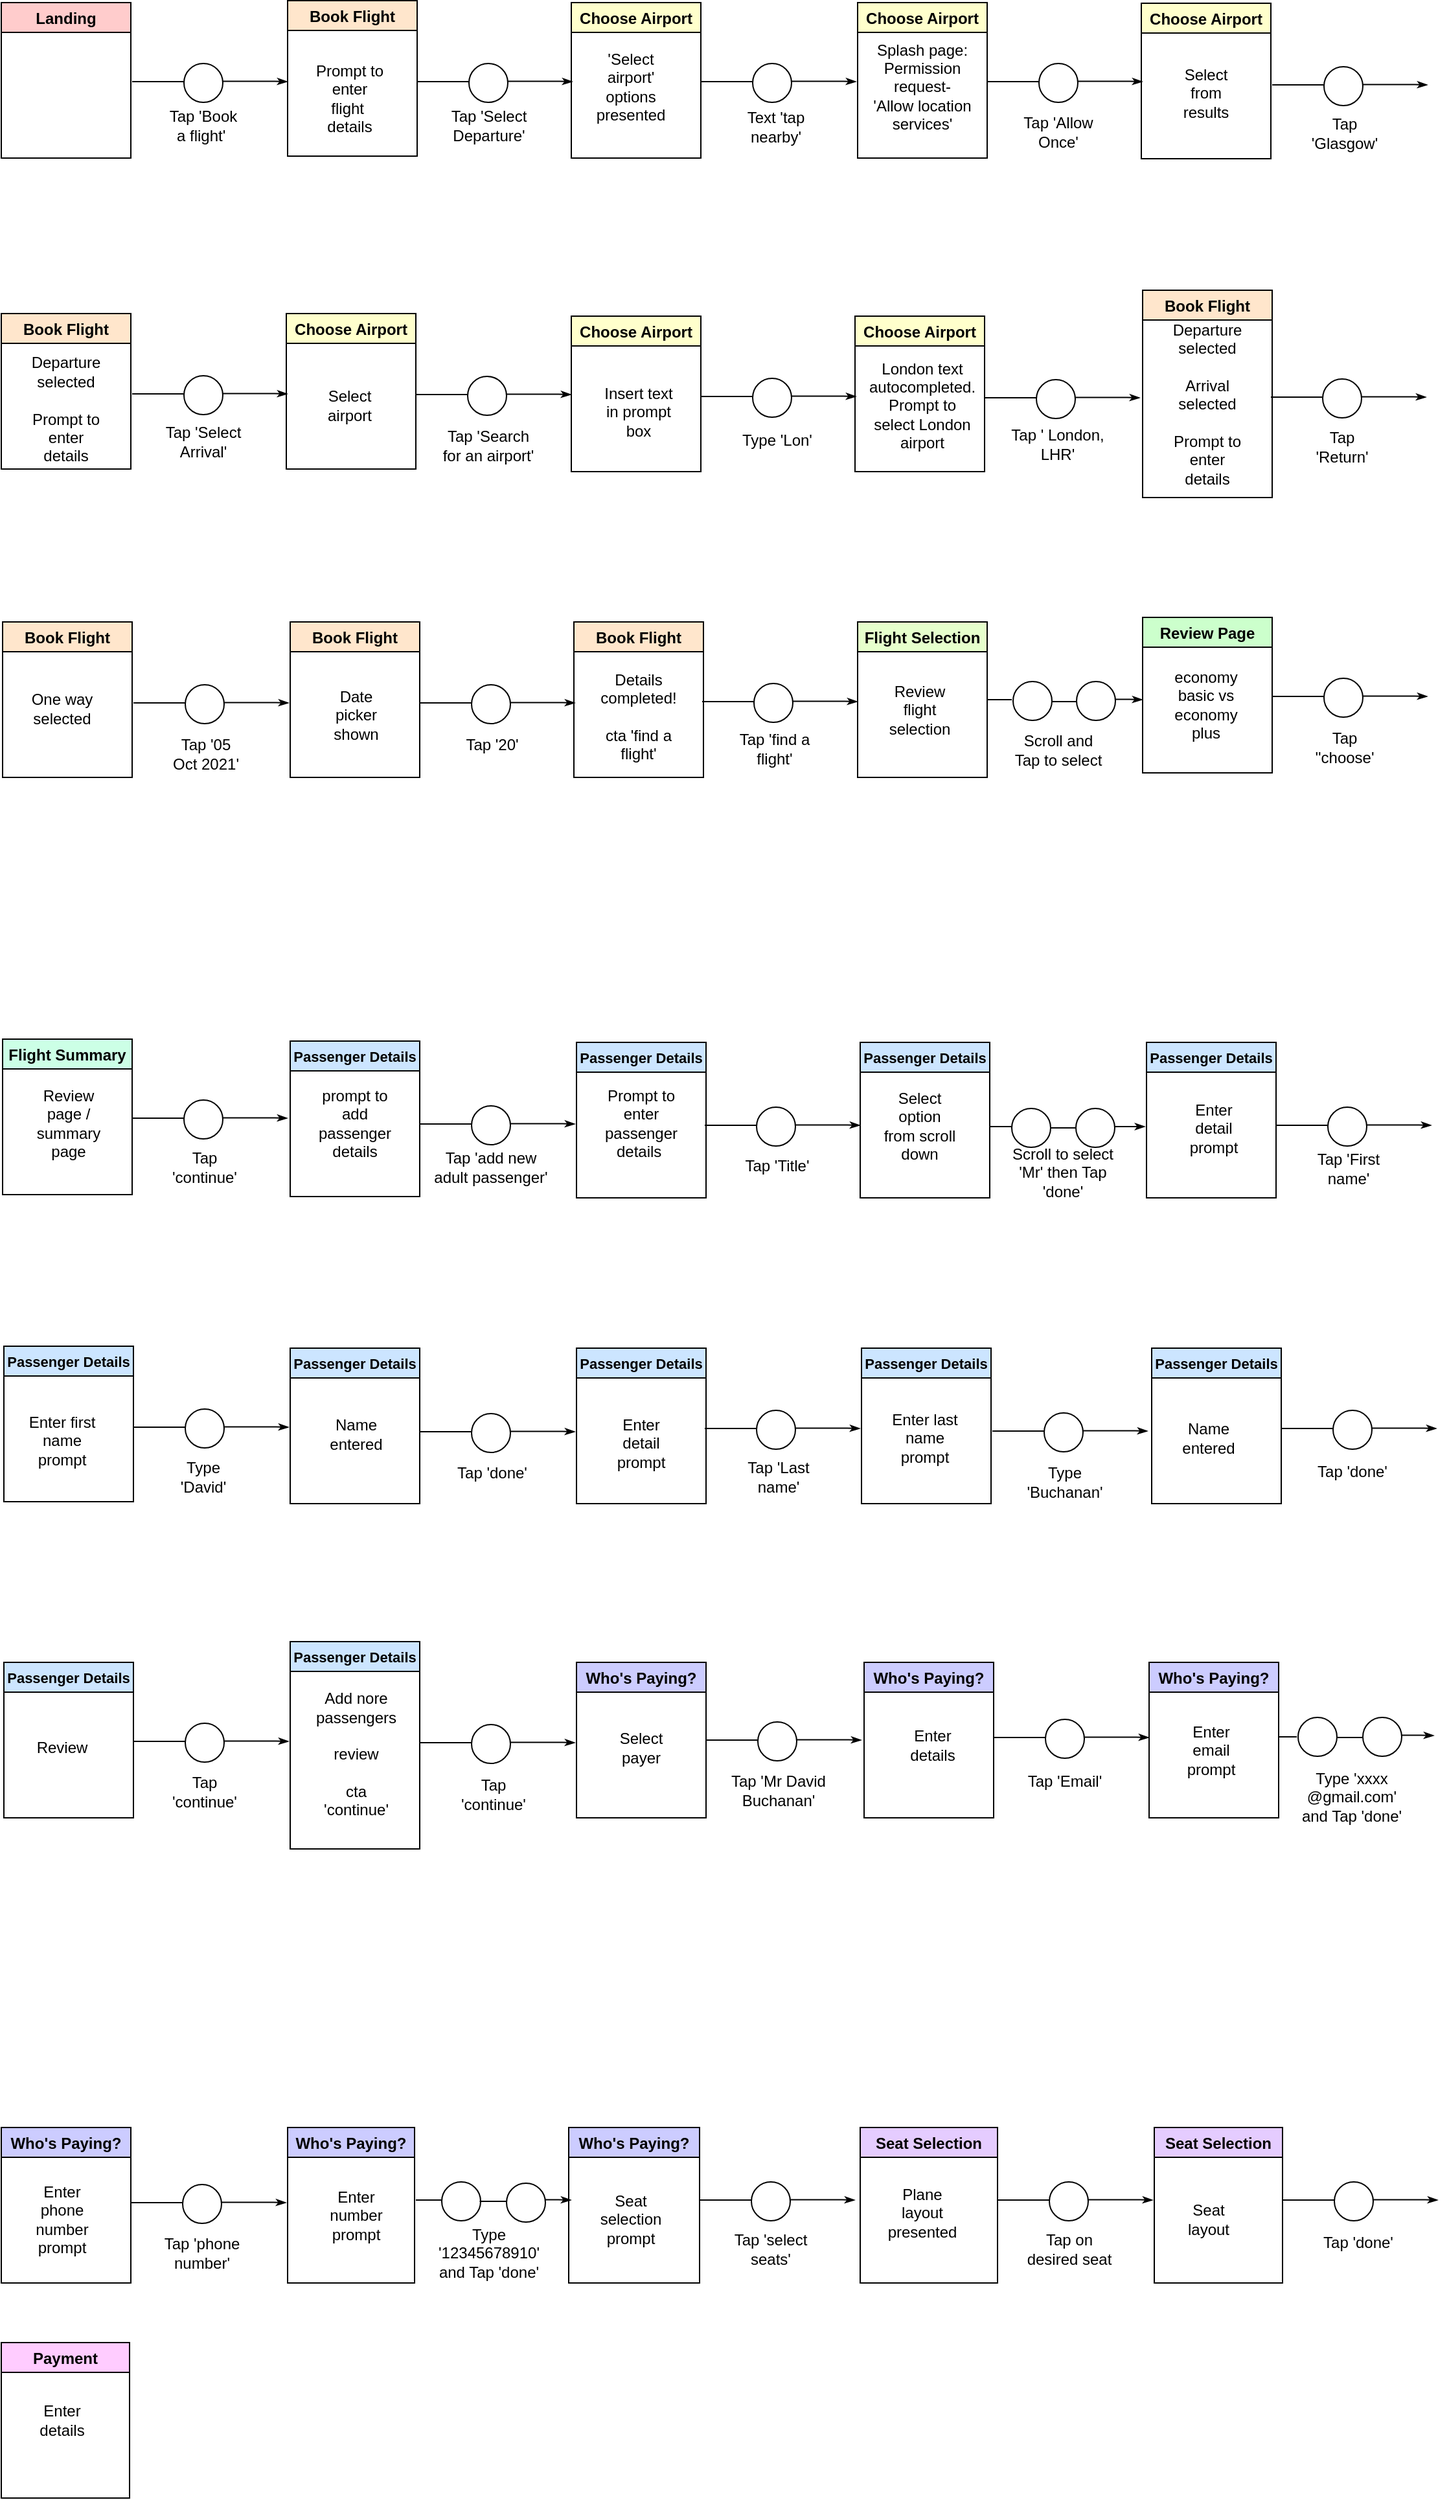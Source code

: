 <mxfile version="15.4.3" type="github" pages="3">
  <diagram id="rb-pypnUGAUjR04Ts9U1" name="Page-1">
    <mxGraphModel dx="1494" dy="899" grid="1" gridSize="10" guides="1" tooltips="1" connect="1" arrows="1" fold="1" page="1" pageScale="1" pageWidth="827" pageHeight="1169" math="0" shadow="0">
      <root>
        <mxCell id="hMW5H2m9D7a2tleL5P6j-0" />
        <mxCell id="hMW5H2m9D7a2tleL5P6j-1" parent="hMW5H2m9D7a2tleL5P6j-0" />
        <mxCell id="hMW5H2m9D7a2tleL5P6j-2" value="" style="ellipse;whiteSpace=wrap;html=1;rounded=0;shadow=0;labelBackgroundColor=none;strokeWidth=1;fontFamily=Verdana;fontSize=8;align=center;" parent="hMW5H2m9D7a2tleL5P6j-1" vertex="1">
          <mxGeometry x="181" y="87" width="30" height="30" as="geometry" />
        </mxCell>
        <mxCell id="hMW5H2m9D7a2tleL5P6j-3" value="Landing" style="swimlane;labelBackgroundColor=none;labelBorderColor=none;fillColor=#FFCCCC;" parent="hMW5H2m9D7a2tleL5P6j-1" vertex="1">
          <mxGeometry x="40" y="40" width="100" height="120" as="geometry">
            <mxRectangle x="40" y="40" width="130" height="23" as="alternateBounds" />
          </mxGeometry>
        </mxCell>
        <mxCell id="hMW5H2m9D7a2tleL5P6j-4" value="" style="line;strokeWidth=1;html=1;" parent="hMW5H2m9D7a2tleL5P6j-1" vertex="1">
          <mxGeometry x="141" y="96" width="40" height="10" as="geometry" />
        </mxCell>
        <mxCell id="hMW5H2m9D7a2tleL5P6j-5" style="edgeStyle=orthogonalEdgeStyle;rounded=0;html=1;labelBackgroundColor=none;startArrow=none;startFill=0;startSize=5;endArrow=classicThin;endFill=1;endSize=5;jettySize=auto;orthogonalLoop=1;strokeWidth=1;fontFamily=Verdana;fontSize=8" parent="hMW5H2m9D7a2tleL5P6j-1" edge="1">
          <mxGeometry relative="1" as="geometry">
            <mxPoint x="211" y="100.8" as="sourcePoint" />
            <mxPoint x="261" y="101" as="targetPoint" />
            <Array as="points">
              <mxPoint x="251" y="101" />
              <mxPoint x="251" y="101" />
            </Array>
          </mxGeometry>
        </mxCell>
        <mxCell id="hMW5H2m9D7a2tleL5P6j-6" value="" style="ellipse;whiteSpace=wrap;html=1;rounded=0;shadow=0;labelBackgroundColor=none;strokeWidth=1;fontFamily=Verdana;fontSize=8;align=center;" parent="hMW5H2m9D7a2tleL5P6j-1" vertex="1">
          <mxGeometry x="401" y="87" width="30" height="30" as="geometry" />
        </mxCell>
        <mxCell id="hMW5H2m9D7a2tleL5P6j-7" value="Book Flight" style="swimlane;startSize=23;fillColor=#FFE6CC;" parent="hMW5H2m9D7a2tleL5P6j-1" vertex="1">
          <mxGeometry x="261" y="38.5" width="100" height="120" as="geometry">
            <mxRectangle x="310" y="160" width="130" height="23" as="alternateBounds" />
          </mxGeometry>
        </mxCell>
        <mxCell id="R05Kf0UMh7dOOsXil6bq-0" value="Prompt to enter flight&amp;nbsp; details" style="text;html=1;strokeColor=none;fillColor=none;align=center;verticalAlign=middle;whiteSpace=wrap;rounded=0;labelBackgroundColor=none;labelBorderColor=none;" parent="hMW5H2m9D7a2tleL5P6j-7" vertex="1">
          <mxGeometry x="18" y="60" width="60" height="30" as="geometry" />
        </mxCell>
        <mxCell id="hMW5H2m9D7a2tleL5P6j-8" value="" style="line;strokeWidth=1;html=1;" parent="hMW5H2m9D7a2tleL5P6j-1" vertex="1">
          <mxGeometry x="361" y="96" width="40" height="10" as="geometry" />
        </mxCell>
        <mxCell id="hMW5H2m9D7a2tleL5P6j-9" style="edgeStyle=orthogonalEdgeStyle;rounded=0;html=1;labelBackgroundColor=none;startArrow=none;startFill=0;startSize=5;endArrow=classicThin;endFill=1;endSize=5;jettySize=auto;orthogonalLoop=1;strokeWidth=1;fontFamily=Verdana;fontSize=8" parent="hMW5H2m9D7a2tleL5P6j-1" edge="1">
          <mxGeometry relative="1" as="geometry">
            <mxPoint x="431" y="100.8" as="sourcePoint" />
            <mxPoint x="481" y="101" as="targetPoint" />
            <Array as="points">
              <mxPoint x="471" y="101" />
              <mxPoint x="471" y="101" />
            </Array>
          </mxGeometry>
        </mxCell>
        <mxCell id="hMW5H2m9D7a2tleL5P6j-10" value="" style="ellipse;whiteSpace=wrap;html=1;rounded=0;shadow=0;labelBackgroundColor=none;strokeWidth=1;fontFamily=Verdana;fontSize=8;align=center;" parent="hMW5H2m9D7a2tleL5P6j-1" vertex="1">
          <mxGeometry x="620" y="87" width="30" height="30" as="geometry" />
        </mxCell>
        <mxCell id="hMW5H2m9D7a2tleL5P6j-11" value="Choose Airport" style="swimlane;fillColor=#FFFFCC;" parent="hMW5H2m9D7a2tleL5P6j-1" vertex="1">
          <mxGeometry x="480" y="40" width="100" height="120" as="geometry">
            <mxRectangle x="310" y="160" width="130" height="23" as="alternateBounds" />
          </mxGeometry>
        </mxCell>
        <mxCell id="R05Kf0UMh7dOOsXil6bq-1" value="&#39;Select airport&#39; options presented&lt;span style=&quot;color: rgba(0 , 0 , 0 , 0) ; font-family: monospace ; font-size: 0px&quot;&gt;%3CmxGraphModel%3E%3Croot%3E%3CmxCell%20id%3D%220%22%2F%3E%3CmxCell%20id%3D%221%22%20parent%3D%220%22%2F%3E%3CmxCell%20id%3D%222%22%20value%3D%22Enter%20details%20prompt%22%20style%3D%22text%3Bhtml%3D1%3BstrokeColor%3Dnone%3BfillColor%3Dnone%3Balign%3Dcenter%3BverticalAlign%3Dmiddle%3BwhiteSpace%3Dwrap%3Brounded%3D0%3BlabelBackgroundColor%3Dnone%3BlabelBorderColor%3Dnone%3B%22%20vertex%3D%221%22%20parent%3D%221%22%3E%3CmxGeometry%20x%3D%22310%22%20y%3D%22107%22%20width%3D%2260%22%20height%3D%2230%22%20as%3D%22geometry%22%2F%3E%3C%2FmxCell%3E%3C%2Froot%3E%3C%2FmxGraphModel%3E&lt;/span&gt;" style="text;html=1;strokeColor=none;fillColor=none;align=center;verticalAlign=middle;whiteSpace=wrap;rounded=0;labelBackgroundColor=none;labelBorderColor=none;" parent="hMW5H2m9D7a2tleL5P6j-11" vertex="1">
          <mxGeometry x="16" y="49.5" width="60" height="30" as="geometry" />
        </mxCell>
        <mxCell id="hMW5H2m9D7a2tleL5P6j-12" value="" style="line;strokeWidth=1;html=1;" parent="hMW5H2m9D7a2tleL5P6j-1" vertex="1">
          <mxGeometry x="580" y="96" width="40" height="10" as="geometry" />
        </mxCell>
        <mxCell id="hMW5H2m9D7a2tleL5P6j-13" style="edgeStyle=orthogonalEdgeStyle;rounded=0;html=1;labelBackgroundColor=none;startArrow=none;startFill=0;startSize=5;endArrow=classicThin;endFill=1;endSize=5;jettySize=auto;orthogonalLoop=1;strokeWidth=1;fontFamily=Verdana;fontSize=8" parent="hMW5H2m9D7a2tleL5P6j-1" edge="1">
          <mxGeometry relative="1" as="geometry">
            <mxPoint x="650" y="100.8" as="sourcePoint" />
            <mxPoint x="700" y="101" as="targetPoint" />
            <Array as="points">
              <mxPoint x="690" y="101" />
              <mxPoint x="690" y="101" />
            </Array>
          </mxGeometry>
        </mxCell>
        <mxCell id="hMW5H2m9D7a2tleL5P6j-14" value="" style="ellipse;whiteSpace=wrap;html=1;rounded=0;shadow=0;labelBackgroundColor=none;strokeWidth=1;fontFamily=Verdana;fontSize=8;align=center;" parent="hMW5H2m9D7a2tleL5P6j-1" vertex="1">
          <mxGeometry x="841" y="87" width="30" height="30" as="geometry" />
        </mxCell>
        <mxCell id="hMW5H2m9D7a2tleL5P6j-15" value="Choose Airport" style="swimlane;fillColor=#FFFFCC;" parent="hMW5H2m9D7a2tleL5P6j-1" vertex="1">
          <mxGeometry x="701" y="40" width="100" height="120" as="geometry">
            <mxRectangle x="310" y="160" width="130" height="23" as="alternateBounds" />
          </mxGeometry>
        </mxCell>
        <mxCell id="R05Kf0UMh7dOOsXil6bq-2" value="Splash page: Permission request- &#39;Allow location services&#39;" style="text;html=1;strokeColor=none;fillColor=none;align=center;verticalAlign=middle;whiteSpace=wrap;rounded=0;labelBackgroundColor=none;labelBorderColor=none;" parent="hMW5H2m9D7a2tleL5P6j-15" vertex="1">
          <mxGeometry x="10" y="50" width="80" height="30" as="geometry" />
        </mxCell>
        <mxCell id="hMW5H2m9D7a2tleL5P6j-16" value="" style="line;strokeWidth=1;html=1;" parent="hMW5H2m9D7a2tleL5P6j-1" vertex="1">
          <mxGeometry x="801" y="96" width="40" height="10" as="geometry" />
        </mxCell>
        <mxCell id="hMW5H2m9D7a2tleL5P6j-17" style="edgeStyle=orthogonalEdgeStyle;rounded=0;html=1;labelBackgroundColor=none;startArrow=none;startFill=0;startSize=5;endArrow=classicThin;endFill=1;endSize=5;jettySize=auto;orthogonalLoop=1;strokeWidth=1;fontFamily=Verdana;fontSize=8" parent="hMW5H2m9D7a2tleL5P6j-1" edge="1">
          <mxGeometry relative="1" as="geometry">
            <mxPoint x="871" y="100.8" as="sourcePoint" />
            <mxPoint x="921" y="101" as="targetPoint" />
            <Array as="points">
              <mxPoint x="911" y="101" />
              <mxPoint x="911" y="101" />
            </Array>
          </mxGeometry>
        </mxCell>
        <mxCell id="hMW5H2m9D7a2tleL5P6j-18" value="" style="ellipse;whiteSpace=wrap;html=1;rounded=0;shadow=0;labelBackgroundColor=none;strokeWidth=1;fontFamily=Verdana;fontSize=8;align=center;" parent="hMW5H2m9D7a2tleL5P6j-1" vertex="1">
          <mxGeometry x="1061" y="89.5" width="30" height="30" as="geometry" />
        </mxCell>
        <mxCell id="hMW5H2m9D7a2tleL5P6j-19" value="Choose Airport" style="swimlane;fillColor=#FFFFCC;" parent="hMW5H2m9D7a2tleL5P6j-1" vertex="1">
          <mxGeometry x="920" y="40.5" width="100" height="120" as="geometry">
            <mxRectangle x="310" y="160" width="130" height="23" as="alternateBounds" />
          </mxGeometry>
        </mxCell>
        <mxCell id="R05Kf0UMh7dOOsXil6bq-4" value="Select from results" style="text;html=1;strokeColor=none;fillColor=none;align=center;verticalAlign=middle;whiteSpace=wrap;rounded=0;labelBackgroundColor=none;labelBorderColor=none;" parent="hMW5H2m9D7a2tleL5P6j-19" vertex="1">
          <mxGeometry x="20" y="54.5" width="60" height="30" as="geometry" />
        </mxCell>
        <mxCell id="hMW5H2m9D7a2tleL5P6j-20" value="" style="line;strokeWidth=1;html=1;" parent="hMW5H2m9D7a2tleL5P6j-1" vertex="1">
          <mxGeometry x="1021" y="98.5" width="40" height="10" as="geometry" />
        </mxCell>
        <mxCell id="hMW5H2m9D7a2tleL5P6j-21" style="edgeStyle=orthogonalEdgeStyle;rounded=0;html=1;labelBackgroundColor=none;startArrow=none;startFill=0;startSize=5;endArrow=classicThin;endFill=1;endSize=5;jettySize=auto;orthogonalLoop=1;strokeWidth=1;fontFamily=Verdana;fontSize=8" parent="hMW5H2m9D7a2tleL5P6j-1" edge="1">
          <mxGeometry relative="1" as="geometry">
            <mxPoint x="1091" y="103.3" as="sourcePoint" />
            <mxPoint x="1141" y="103.5" as="targetPoint" />
            <Array as="points">
              <mxPoint x="1131" y="103.5" />
              <mxPoint x="1131" y="103.5" />
            </Array>
          </mxGeometry>
        </mxCell>
        <mxCell id="hMW5H2m9D7a2tleL5P6j-22" value="" style="ellipse;whiteSpace=wrap;html=1;rounded=0;shadow=0;labelBackgroundColor=none;strokeWidth=1;fontFamily=Verdana;fontSize=8;align=center;" parent="hMW5H2m9D7a2tleL5P6j-1" vertex="1">
          <mxGeometry x="181" y="328" width="30" height="30" as="geometry" />
        </mxCell>
        <mxCell id="hMW5H2m9D7a2tleL5P6j-23" value="Book Flight" style="swimlane;fillColor=#FFE6CC;" parent="hMW5H2m9D7a2tleL5P6j-1" vertex="1">
          <mxGeometry x="40" y="280" width="100" height="120" as="geometry">
            <mxRectangle x="310" y="160" width="130" height="23" as="alternateBounds" />
          </mxGeometry>
        </mxCell>
        <mxCell id="R05Kf0UMh7dOOsXil6bq-5" value="Departure selected&lt;br&gt;&lt;br&gt;Prompt to enter details" style="text;html=1;strokeColor=none;fillColor=none;align=center;verticalAlign=middle;whiteSpace=wrap;rounded=0;labelBackgroundColor=none;labelBorderColor=none;" parent="hMW5H2m9D7a2tleL5P6j-23" vertex="1">
          <mxGeometry x="19.5" y="56" width="60" height="35" as="geometry" />
        </mxCell>
        <mxCell id="hMW5H2m9D7a2tleL5P6j-24" value="" style="line;strokeWidth=1;html=1;" parent="hMW5H2m9D7a2tleL5P6j-1" vertex="1">
          <mxGeometry x="141" y="337" width="40" height="10" as="geometry" />
        </mxCell>
        <mxCell id="hMW5H2m9D7a2tleL5P6j-25" style="edgeStyle=orthogonalEdgeStyle;rounded=0;html=1;labelBackgroundColor=none;startArrow=none;startFill=0;startSize=5;endArrow=classicThin;endFill=1;endSize=5;jettySize=auto;orthogonalLoop=1;strokeWidth=1;fontFamily=Verdana;fontSize=8" parent="hMW5H2m9D7a2tleL5P6j-1" edge="1">
          <mxGeometry relative="1" as="geometry">
            <mxPoint x="211" y="341.8" as="sourcePoint" />
            <mxPoint x="261" y="342" as="targetPoint" />
            <Array as="points">
              <mxPoint x="251" y="342" />
              <mxPoint x="251" y="342" />
            </Array>
          </mxGeometry>
        </mxCell>
        <mxCell id="hMW5H2m9D7a2tleL5P6j-27" value="Choose Airport" style="swimlane;fillColor=#FFFFCC;" parent="hMW5H2m9D7a2tleL5P6j-1" vertex="1">
          <mxGeometry x="260" y="280" width="100" height="120" as="geometry">
            <mxRectangle x="310" y="160" width="130" height="23" as="alternateBounds" />
          </mxGeometry>
        </mxCell>
        <mxCell id="R05Kf0UMh7dOOsXil6bq-6" value="Select airport" style="text;html=1;strokeColor=none;fillColor=none;align=center;verticalAlign=middle;whiteSpace=wrap;rounded=0;labelBackgroundColor=none;labelBorderColor=none;" parent="hMW5H2m9D7a2tleL5P6j-27" vertex="1">
          <mxGeometry x="19" y="56" width="60" height="30" as="geometry" />
        </mxCell>
        <mxCell id="hMW5H2m9D7a2tleL5P6j-30" value="" style="ellipse;whiteSpace=wrap;html=1;rounded=0;shadow=0;labelBackgroundColor=none;strokeWidth=1;fontFamily=Verdana;fontSize=8;align=center;" parent="hMW5H2m9D7a2tleL5P6j-1" vertex="1">
          <mxGeometry x="620" y="330" width="30" height="30" as="geometry" />
        </mxCell>
        <mxCell id="hMW5H2m9D7a2tleL5P6j-31" value="Choose Airport" style="swimlane;fillColor=#FFFFCC;" parent="hMW5H2m9D7a2tleL5P6j-1" vertex="1">
          <mxGeometry x="480" y="282" width="100" height="120" as="geometry">
            <mxRectangle x="310" y="160" width="130" height="23" as="alternateBounds" />
          </mxGeometry>
        </mxCell>
        <mxCell id="R05Kf0UMh7dOOsXil6bq-7" value="Insert text in prompt box" style="text;html=1;strokeColor=none;fillColor=none;align=center;verticalAlign=middle;whiteSpace=wrap;rounded=0;labelBackgroundColor=none;labelBorderColor=none;" parent="hMW5H2m9D7a2tleL5P6j-31" vertex="1">
          <mxGeometry x="22" y="59" width="60" height="30" as="geometry" />
        </mxCell>
        <mxCell id="hMW5H2m9D7a2tleL5P6j-32" value="" style="line;strokeWidth=1;html=1;" parent="hMW5H2m9D7a2tleL5P6j-1" vertex="1">
          <mxGeometry x="580" y="339" width="40" height="10" as="geometry" />
        </mxCell>
        <mxCell id="hMW5H2m9D7a2tleL5P6j-33" style="edgeStyle=orthogonalEdgeStyle;rounded=0;html=1;labelBackgroundColor=none;startArrow=none;startFill=0;startSize=5;endArrow=classicThin;endFill=1;endSize=5;jettySize=auto;orthogonalLoop=1;strokeWidth=1;fontFamily=Verdana;fontSize=8" parent="hMW5H2m9D7a2tleL5P6j-1" edge="1">
          <mxGeometry relative="1" as="geometry">
            <mxPoint x="650" y="343.8" as="sourcePoint" />
            <mxPoint x="700" y="344" as="targetPoint" />
            <Array as="points">
              <mxPoint x="690" y="344" />
              <mxPoint x="690" y="344" />
            </Array>
          </mxGeometry>
        </mxCell>
        <mxCell id="hMW5H2m9D7a2tleL5P6j-34" value="" style="ellipse;whiteSpace=wrap;html=1;rounded=0;shadow=0;labelBackgroundColor=none;strokeWidth=1;fontFamily=Verdana;fontSize=8;align=center;" parent="hMW5H2m9D7a2tleL5P6j-1" vertex="1">
          <mxGeometry x="839" y="331" width="30" height="30" as="geometry" />
        </mxCell>
        <mxCell id="hMW5H2m9D7a2tleL5P6j-35" value="Choose Airport" style="swimlane;fillColor=#FFFFCC;" parent="hMW5H2m9D7a2tleL5P6j-1" vertex="1">
          <mxGeometry x="699" y="282" width="100" height="120" as="geometry">
            <mxRectangle x="310" y="160" width="130" height="23" as="alternateBounds" />
          </mxGeometry>
        </mxCell>
        <mxCell id="R05Kf0UMh7dOOsXil6bq-9" value="London text autocompleted. Prompt to select London airport" style="text;html=1;strokeColor=none;fillColor=none;align=center;verticalAlign=middle;whiteSpace=wrap;rounded=0;labelBackgroundColor=none;labelBorderColor=none;" parent="hMW5H2m9D7a2tleL5P6j-35" vertex="1">
          <mxGeometry x="17" y="54" width="70" height="30" as="geometry" />
        </mxCell>
        <mxCell id="hMW5H2m9D7a2tleL5P6j-36" value="" style="line;strokeWidth=1;html=1;" parent="hMW5H2m9D7a2tleL5P6j-1" vertex="1">
          <mxGeometry x="799" y="340" width="40" height="10" as="geometry" />
        </mxCell>
        <mxCell id="hMW5H2m9D7a2tleL5P6j-37" style="edgeStyle=orthogonalEdgeStyle;rounded=0;html=1;labelBackgroundColor=none;startArrow=none;startFill=0;startSize=5;endArrow=classicThin;endFill=1;endSize=5;jettySize=auto;orthogonalLoop=1;strokeWidth=1;fontFamily=Verdana;fontSize=8" parent="hMW5H2m9D7a2tleL5P6j-1" edge="1">
          <mxGeometry relative="1" as="geometry">
            <mxPoint x="869" y="344.8" as="sourcePoint" />
            <mxPoint x="919" y="345" as="targetPoint" />
            <Array as="points">
              <mxPoint x="909" y="345" />
              <mxPoint x="909" y="345" />
            </Array>
          </mxGeometry>
        </mxCell>
        <mxCell id="hMW5H2m9D7a2tleL5P6j-38" value="" style="ellipse;whiteSpace=wrap;html=1;rounded=0;shadow=0;labelBackgroundColor=none;strokeWidth=1;fontFamily=Verdana;fontSize=8;align=center;" parent="hMW5H2m9D7a2tleL5P6j-1" vertex="1">
          <mxGeometry x="1060" y="330.5" width="30" height="30" as="geometry" />
        </mxCell>
        <mxCell id="hMW5H2m9D7a2tleL5P6j-39" value="Book Flight" style="swimlane;fillColor=#FFE6CC;" parent="hMW5H2m9D7a2tleL5P6j-1" vertex="1">
          <mxGeometry x="921" y="262" width="100" height="160" as="geometry">
            <mxRectangle x="310" y="160" width="130" height="23" as="alternateBounds" />
          </mxGeometry>
        </mxCell>
        <mxCell id="R05Kf0UMh7dOOsXil6bq-11" value="Departure selected&lt;br&gt;&lt;br&gt;Arrival selected&lt;br&gt;&lt;br&gt;Prompt to enter details" style="text;html=1;strokeColor=none;fillColor=none;align=center;verticalAlign=middle;whiteSpace=wrap;rounded=0;labelBackgroundColor=none;labelBorderColor=none;" parent="hMW5H2m9D7a2tleL5P6j-39" vertex="1">
          <mxGeometry x="20" y="70" width="60" height="35" as="geometry" />
        </mxCell>
        <mxCell id="hMW5H2m9D7a2tleL5P6j-40" value="" style="line;strokeWidth=1;html=1;" parent="hMW5H2m9D7a2tleL5P6j-1" vertex="1">
          <mxGeometry x="1020" y="339.5" width="40" height="10" as="geometry" />
        </mxCell>
        <mxCell id="hMW5H2m9D7a2tleL5P6j-41" style="edgeStyle=orthogonalEdgeStyle;rounded=0;html=1;labelBackgroundColor=none;startArrow=none;startFill=0;startSize=5;endArrow=classicThin;endFill=1;endSize=5;jettySize=auto;orthogonalLoop=1;strokeWidth=1;fontFamily=Verdana;fontSize=8" parent="hMW5H2m9D7a2tleL5P6j-1" edge="1">
          <mxGeometry relative="1" as="geometry">
            <mxPoint x="1090" y="344.3" as="sourcePoint" />
            <mxPoint x="1140" y="344.5" as="targetPoint" />
            <Array as="points">
              <mxPoint x="1130" y="344.5" />
              <mxPoint x="1130" y="344.5" />
            </Array>
          </mxGeometry>
        </mxCell>
        <mxCell id="hMW5H2m9D7a2tleL5P6j-42" value="" style="ellipse;whiteSpace=wrap;html=1;rounded=0;shadow=0;labelBackgroundColor=none;strokeWidth=1;fontFamily=Verdana;fontSize=8;align=center;" parent="hMW5H2m9D7a2tleL5P6j-1" vertex="1">
          <mxGeometry x="182" y="566.5" width="30" height="30" as="geometry" />
        </mxCell>
        <mxCell id="hMW5H2m9D7a2tleL5P6j-43" value="Book Flight" style="swimlane;fillColor=#FFE6CC;" parent="hMW5H2m9D7a2tleL5P6j-1" vertex="1">
          <mxGeometry x="41" y="518" width="100" height="120" as="geometry">
            <mxRectangle x="310" y="160" width="130" height="23" as="alternateBounds" />
          </mxGeometry>
        </mxCell>
        <mxCell id="R05Kf0UMh7dOOsXil6bq-12" value="One way selected" style="text;html=1;strokeColor=none;fillColor=none;align=center;verticalAlign=middle;whiteSpace=wrap;rounded=0;labelBackgroundColor=none;labelBorderColor=none;" parent="hMW5H2m9D7a2tleL5P6j-43" vertex="1">
          <mxGeometry x="16" y="51.5" width="60" height="30" as="geometry" />
        </mxCell>
        <mxCell id="hMW5H2m9D7a2tleL5P6j-44" value="" style="line;strokeWidth=1;html=1;" parent="hMW5H2m9D7a2tleL5P6j-1" vertex="1">
          <mxGeometry x="142" y="575.5" width="40" height="10" as="geometry" />
        </mxCell>
        <mxCell id="hMW5H2m9D7a2tleL5P6j-45" style="edgeStyle=orthogonalEdgeStyle;rounded=0;html=1;labelBackgroundColor=none;startArrow=none;startFill=0;startSize=5;endArrow=classicThin;endFill=1;endSize=5;jettySize=auto;orthogonalLoop=1;strokeWidth=1;fontFamily=Verdana;fontSize=8" parent="hMW5H2m9D7a2tleL5P6j-1" edge="1">
          <mxGeometry relative="1" as="geometry">
            <mxPoint x="212" y="580.3" as="sourcePoint" />
            <mxPoint x="262" y="580.5" as="targetPoint" />
            <Array as="points">
              <mxPoint x="252" y="580.5" />
              <mxPoint x="252" y="580.5" />
            </Array>
          </mxGeometry>
        </mxCell>
        <mxCell id="hMW5H2m9D7a2tleL5P6j-46" value="" style="ellipse;whiteSpace=wrap;html=1;rounded=0;shadow=0;labelBackgroundColor=none;strokeWidth=1;fontFamily=Verdana;fontSize=8;align=center;" parent="hMW5H2m9D7a2tleL5P6j-1" vertex="1">
          <mxGeometry x="403" y="566.5" width="30" height="30" as="geometry" />
        </mxCell>
        <mxCell id="hMW5H2m9D7a2tleL5P6j-47" value="Book Flight" style="swimlane;fillColor=#FFE6CC;" parent="hMW5H2m9D7a2tleL5P6j-1" vertex="1">
          <mxGeometry x="263" y="518" width="100" height="120" as="geometry">
            <mxRectangle x="310" y="160" width="130" height="23" as="alternateBounds" />
          </mxGeometry>
        </mxCell>
        <mxCell id="R05Kf0UMh7dOOsXil6bq-13" value="Date picker shown" style="text;html=1;strokeColor=none;fillColor=none;align=center;verticalAlign=middle;whiteSpace=wrap;rounded=0;labelBackgroundColor=none;labelBorderColor=none;" parent="hMW5H2m9D7a2tleL5P6j-47" vertex="1">
          <mxGeometry x="21" y="56.5" width="60" height="30" as="geometry" />
        </mxCell>
        <mxCell id="hMW5H2m9D7a2tleL5P6j-48" value="" style="line;strokeWidth=1;html=1;" parent="hMW5H2m9D7a2tleL5P6j-1" vertex="1">
          <mxGeometry x="363" y="575.5" width="40" height="10" as="geometry" />
        </mxCell>
        <mxCell id="hMW5H2m9D7a2tleL5P6j-49" style="edgeStyle=orthogonalEdgeStyle;rounded=0;html=1;labelBackgroundColor=none;startArrow=none;startFill=0;startSize=5;endArrow=classicThin;endFill=1;endSize=5;jettySize=auto;orthogonalLoop=1;strokeWidth=1;fontFamily=Verdana;fontSize=8" parent="hMW5H2m9D7a2tleL5P6j-1" edge="1">
          <mxGeometry relative="1" as="geometry">
            <mxPoint x="433" y="580.3" as="sourcePoint" />
            <mxPoint x="483" y="580.5" as="targetPoint" />
            <Array as="points">
              <mxPoint x="473" y="580.5" />
              <mxPoint x="473" y="580.5" />
            </Array>
          </mxGeometry>
        </mxCell>
        <mxCell id="hMW5H2m9D7a2tleL5P6j-50" value="" style="ellipse;whiteSpace=wrap;html=1;rounded=0;shadow=0;labelBackgroundColor=none;strokeWidth=1;fontFamily=Verdana;fontSize=8;align=center;" parent="hMW5H2m9D7a2tleL5P6j-1" vertex="1">
          <mxGeometry x="621" y="565.5" width="30" height="30" as="geometry" />
        </mxCell>
        <mxCell id="hMW5H2m9D7a2tleL5P6j-51" value="Book Flight" style="swimlane;fillColor=#FFE6CC;" parent="hMW5H2m9D7a2tleL5P6j-1" vertex="1">
          <mxGeometry x="482" y="518" width="100" height="120" as="geometry">
            <mxRectangle x="310" y="160" width="130" height="23" as="alternateBounds" />
          </mxGeometry>
        </mxCell>
        <mxCell id="R05Kf0UMh7dOOsXil6bq-14" value="Details completed!&lt;br&gt;&amp;nbsp;&lt;br&gt;cta &#39;find a flight&#39;" style="text;html=1;strokeColor=none;fillColor=none;align=center;verticalAlign=middle;whiteSpace=wrap;rounded=0;labelBackgroundColor=none;labelBorderColor=none;" parent="hMW5H2m9D7a2tleL5P6j-51" vertex="1">
          <mxGeometry x="10" y="57.5" width="80" height="30" as="geometry" />
        </mxCell>
        <mxCell id="hMW5H2m9D7a2tleL5P6j-52" value="" style="line;strokeWidth=1;html=1;" parent="hMW5H2m9D7a2tleL5P6j-1" vertex="1">
          <mxGeometry x="581" y="574.5" width="40" height="10" as="geometry" />
        </mxCell>
        <mxCell id="hMW5H2m9D7a2tleL5P6j-53" style="edgeStyle=orthogonalEdgeStyle;rounded=0;html=1;labelBackgroundColor=none;startArrow=none;startFill=0;startSize=5;endArrow=classicThin;endFill=1;endSize=5;jettySize=auto;orthogonalLoop=1;strokeWidth=1;fontFamily=Verdana;fontSize=8" parent="hMW5H2m9D7a2tleL5P6j-1" edge="1">
          <mxGeometry relative="1" as="geometry">
            <mxPoint x="651" y="579.3" as="sourcePoint" />
            <mxPoint x="701" y="579.5" as="targetPoint" />
            <Array as="points">
              <mxPoint x="691" y="579.5" />
              <mxPoint x="691" y="579.5" />
            </Array>
          </mxGeometry>
        </mxCell>
        <mxCell id="hMW5H2m9D7a2tleL5P6j-54" value="" style="ellipse;whiteSpace=wrap;html=1;rounded=0;shadow=0;labelBackgroundColor=none;strokeWidth=1;fontFamily=Verdana;fontSize=8;align=center;direction=south;" parent="hMW5H2m9D7a2tleL5P6j-1" vertex="1">
          <mxGeometry x="821" y="564" width="30" height="30" as="geometry" />
        </mxCell>
        <mxCell id="hMW5H2m9D7a2tleL5P6j-55" value="Flight Selection" style="swimlane;fillColor=#E6FFCC;" parent="hMW5H2m9D7a2tleL5P6j-1" vertex="1">
          <mxGeometry x="701" y="518" width="100" height="120" as="geometry">
            <mxRectangle x="310" y="160" width="130" height="23" as="alternateBounds" />
          </mxGeometry>
        </mxCell>
        <mxCell id="R05Kf0UMh7dOOsXil6bq-15" value="Review flight selection" style="text;html=1;strokeColor=none;fillColor=none;align=center;verticalAlign=middle;whiteSpace=wrap;rounded=0;labelBackgroundColor=none;labelBorderColor=none;" parent="hMW5H2m9D7a2tleL5P6j-55" vertex="1">
          <mxGeometry x="18" y="52.5" width="60" height="30" as="geometry" />
        </mxCell>
        <mxCell id="hMW5H2m9D7a2tleL5P6j-56" value="" style="line;strokeWidth=1;html=1;" parent="hMW5H2m9D7a2tleL5P6j-1" vertex="1">
          <mxGeometry x="801" y="573" width="19" height="10" as="geometry" />
        </mxCell>
        <mxCell id="hMW5H2m9D7a2tleL5P6j-57" style="edgeStyle=orthogonalEdgeStyle;rounded=0;html=1;labelBackgroundColor=none;startArrow=none;startFill=0;startSize=5;endArrow=classicThin;endFill=1;endSize=5;jettySize=auto;orthogonalLoop=1;strokeWidth=1;fontFamily=Verdana;fontSize=8" parent="hMW5H2m9D7a2tleL5P6j-1" edge="1">
          <mxGeometry relative="1" as="geometry">
            <mxPoint x="871" y="577.8" as="sourcePoint" />
            <mxPoint x="921" y="578" as="targetPoint" />
            <Array as="points">
              <mxPoint x="911" y="578" />
              <mxPoint x="911" y="578" />
            </Array>
          </mxGeometry>
        </mxCell>
        <mxCell id="hMW5H2m9D7a2tleL5P6j-58" value="" style="ellipse;whiteSpace=wrap;html=1;rounded=0;shadow=0;labelBackgroundColor=none;strokeWidth=1;fontFamily=Verdana;fontSize=8;align=center;" parent="hMW5H2m9D7a2tleL5P6j-1" vertex="1">
          <mxGeometry x="1061" y="561.5" width="30" height="30" as="geometry" />
        </mxCell>
        <mxCell id="hMW5H2m9D7a2tleL5P6j-59" value="Review Page" style="swimlane;fillColor=#CCFFCC;" parent="hMW5H2m9D7a2tleL5P6j-1" vertex="1">
          <mxGeometry x="921" y="514.5" width="100" height="120" as="geometry">
            <mxRectangle x="310" y="160" width="130" height="23" as="alternateBounds" />
          </mxGeometry>
        </mxCell>
        <mxCell id="R05Kf0UMh7dOOsXil6bq-16" value="economy basic vs economy plus" style="text;html=1;strokeColor=none;fillColor=none;align=center;verticalAlign=middle;whiteSpace=wrap;rounded=0;labelBackgroundColor=none;labelBorderColor=none;" parent="hMW5H2m9D7a2tleL5P6j-59" vertex="1">
          <mxGeometry x="19" y="52" width="60" height="30" as="geometry" />
        </mxCell>
        <mxCell id="hMW5H2m9D7a2tleL5P6j-60" value="" style="line;strokeWidth=1;html=1;" parent="hMW5H2m9D7a2tleL5P6j-1" vertex="1">
          <mxGeometry x="1021" y="570.5" width="40" height="10" as="geometry" />
        </mxCell>
        <mxCell id="hMW5H2m9D7a2tleL5P6j-61" style="edgeStyle=orthogonalEdgeStyle;rounded=0;html=1;labelBackgroundColor=none;startArrow=none;startFill=0;startSize=5;endArrow=classicThin;endFill=1;endSize=5;jettySize=auto;orthogonalLoop=1;strokeWidth=1;fontFamily=Verdana;fontSize=8" parent="hMW5H2m9D7a2tleL5P6j-1" edge="1">
          <mxGeometry relative="1" as="geometry">
            <mxPoint x="1091" y="575.3" as="sourcePoint" />
            <mxPoint x="1141" y="575.5" as="targetPoint" />
            <Array as="points">
              <mxPoint x="1131" y="575.5" />
              <mxPoint x="1131" y="575.5" />
            </Array>
          </mxGeometry>
        </mxCell>
        <mxCell id="hMW5H2m9D7a2tleL5P6j-62" value="" style="ellipse;whiteSpace=wrap;html=1;rounded=0;shadow=0;labelBackgroundColor=none;strokeWidth=1;fontFamily=Verdana;fontSize=8;align=center;" parent="hMW5H2m9D7a2tleL5P6j-1" vertex="1">
          <mxGeometry x="181" y="887" width="30" height="30" as="geometry" />
        </mxCell>
        <mxCell id="hMW5H2m9D7a2tleL5P6j-63" value="Flight Summary" style="swimlane;fillColor=#CCFFE6;" parent="hMW5H2m9D7a2tleL5P6j-1" vertex="1">
          <mxGeometry x="41" y="840" width="100" height="120" as="geometry">
            <mxRectangle x="310" y="160" width="130" height="23" as="alternateBounds" />
          </mxGeometry>
        </mxCell>
        <mxCell id="R05Kf0UMh7dOOsXil6bq-17" value="Review page / summary page" style="text;html=1;strokeColor=none;fillColor=none;align=center;verticalAlign=middle;whiteSpace=wrap;rounded=0;labelBackgroundColor=none;labelBorderColor=none;" parent="hMW5H2m9D7a2tleL5P6j-63" vertex="1">
          <mxGeometry x="21" y="50" width="60" height="30" as="geometry" />
        </mxCell>
        <mxCell id="hMW5H2m9D7a2tleL5P6j-64" value="" style="line;strokeWidth=1;html=1;" parent="hMW5H2m9D7a2tleL5P6j-1" vertex="1">
          <mxGeometry x="141" y="896" width="40" height="10" as="geometry" />
        </mxCell>
        <mxCell id="hMW5H2m9D7a2tleL5P6j-65" style="edgeStyle=orthogonalEdgeStyle;rounded=0;html=1;labelBackgroundColor=none;startArrow=none;startFill=0;startSize=5;endArrow=classicThin;endFill=1;endSize=5;jettySize=auto;orthogonalLoop=1;strokeWidth=1;fontFamily=Verdana;fontSize=8" parent="hMW5H2m9D7a2tleL5P6j-1" edge="1">
          <mxGeometry relative="1" as="geometry">
            <mxPoint x="211" y="900.8" as="sourcePoint" />
            <mxPoint x="261" y="901" as="targetPoint" />
            <Array as="points">
              <mxPoint x="251" y="901" />
              <mxPoint x="251" y="901" />
            </Array>
          </mxGeometry>
        </mxCell>
        <mxCell id="38FS5L4Y4gcRMMmfQJto-1" value="Tap &#39;Book a flight&#39;&amp;nbsp;" style="text;html=1;strokeColor=none;fillColor=none;align=center;verticalAlign=middle;whiteSpace=wrap;rounded=0;labelBackgroundColor=none;labelBorderColor=none;" parent="hMW5H2m9D7a2tleL5P6j-1" vertex="1">
          <mxGeometry x="166" y="120" width="60" height="30" as="geometry" />
        </mxCell>
        <mxCell id="38FS5L4Y4gcRMMmfQJto-2" value="Tap &#39;Select Departure&#39;" style="text;html=1;strokeColor=none;fillColor=none;align=center;verticalAlign=middle;whiteSpace=wrap;rounded=0;labelBackgroundColor=none;labelBorderColor=none;" parent="hMW5H2m9D7a2tleL5P6j-1" vertex="1">
          <mxGeometry x="383.5" y="120" width="65" height="30" as="geometry" />
        </mxCell>
        <mxCell id="38FS5L4Y4gcRMMmfQJto-3" value="Text &#39;tap nearby&#39;" style="text;html=1;strokeColor=none;fillColor=none;align=center;verticalAlign=middle;whiteSpace=wrap;rounded=0;labelBackgroundColor=none;labelBorderColor=none;" parent="hMW5H2m9D7a2tleL5P6j-1" vertex="1">
          <mxGeometry x="608" y="121" width="60" height="30" as="geometry" />
        </mxCell>
        <mxCell id="38FS5L4Y4gcRMMmfQJto-4" value="Tap &#39;Allow Once&#39;" style="text;html=1;strokeColor=none;fillColor=none;align=center;verticalAlign=middle;whiteSpace=wrap;rounded=0;labelBackgroundColor=none;labelBorderColor=none;" parent="hMW5H2m9D7a2tleL5P6j-1" vertex="1">
          <mxGeometry x="826" y="125" width="60" height="30" as="geometry" />
        </mxCell>
        <mxCell id="38FS5L4Y4gcRMMmfQJto-5" value="Tap &#39;Glasgow&#39;" style="text;html=1;strokeColor=none;fillColor=none;align=center;verticalAlign=middle;whiteSpace=wrap;rounded=0;labelBackgroundColor=none;labelBorderColor=none;" parent="hMW5H2m9D7a2tleL5P6j-1" vertex="1">
          <mxGeometry x="1047" y="125.5" width="60" height="30" as="geometry" />
        </mxCell>
        <mxCell id="38FS5L4Y4gcRMMmfQJto-6" value="Tap &#39;Select Arrival&#39;" style="text;html=1;strokeColor=none;fillColor=none;align=center;verticalAlign=middle;whiteSpace=wrap;rounded=0;labelBackgroundColor=none;labelBorderColor=none;" parent="hMW5H2m9D7a2tleL5P6j-1" vertex="1">
          <mxGeometry x="164" y="364" width="64" height="30" as="geometry" />
        </mxCell>
        <mxCell id="38FS5L4Y4gcRMMmfQJto-7" value="Tap &#39;Search for an airport&#39;" style="text;html=1;strokeColor=none;fillColor=none;align=center;verticalAlign=middle;whiteSpace=wrap;rounded=0;labelBackgroundColor=none;labelBorderColor=none;" parent="hMW5H2m9D7a2tleL5P6j-1" vertex="1">
          <mxGeometry x="376" y="367" width="80" height="30" as="geometry" />
        </mxCell>
        <mxCell id="38FS5L4Y4gcRMMmfQJto-8" value="Type &#39;Lon&#39;" style="text;html=1;strokeColor=none;fillColor=none;align=center;verticalAlign=middle;whiteSpace=wrap;rounded=0;labelBackgroundColor=none;labelBorderColor=none;" parent="hMW5H2m9D7a2tleL5P6j-1" vertex="1">
          <mxGeometry x="609" y="363" width="60" height="30" as="geometry" />
        </mxCell>
        <mxCell id="38FS5L4Y4gcRMMmfQJto-9" value="Tap &#39; London, LHR&#39;" style="text;html=1;strokeColor=none;fillColor=none;align=center;verticalAlign=middle;whiteSpace=wrap;rounded=0;labelBackgroundColor=none;labelBorderColor=none;" parent="hMW5H2m9D7a2tleL5P6j-1" vertex="1">
          <mxGeometry x="817.5" y="366" width="75" height="30" as="geometry" />
        </mxCell>
        <mxCell id="38FS5L4Y4gcRMMmfQJto-10" value="Tap &#39;Return&#39;" style="text;html=1;strokeColor=none;fillColor=none;align=center;verticalAlign=middle;whiteSpace=wrap;rounded=0;labelBackgroundColor=none;labelBorderColor=none;" parent="hMW5H2m9D7a2tleL5P6j-1" vertex="1">
          <mxGeometry x="1045" y="367.5" width="60" height="30" as="geometry" />
        </mxCell>
        <mxCell id="38FS5L4Y4gcRMMmfQJto-11" value="Tap &#39;05 Oct 2021&#39;" style="text;html=1;strokeColor=none;fillColor=none;align=center;verticalAlign=middle;whiteSpace=wrap;rounded=0;labelBackgroundColor=none;labelBorderColor=none;" parent="hMW5H2m9D7a2tleL5P6j-1" vertex="1">
          <mxGeometry x="168" y="604.5" width="60" height="30" as="geometry" />
        </mxCell>
        <mxCell id="38FS5L4Y4gcRMMmfQJto-12" value="Tap &#39;20&#39;" style="text;html=1;strokeColor=none;fillColor=none;align=center;verticalAlign=middle;whiteSpace=wrap;rounded=0;labelBackgroundColor=none;labelBorderColor=none;" parent="hMW5H2m9D7a2tleL5P6j-1" vertex="1">
          <mxGeometry x="389" y="597.5" width="60" height="30" as="geometry" />
        </mxCell>
        <mxCell id="38FS5L4Y4gcRMMmfQJto-13" value="Tap &#39;find a flight&#39;" style="text;html=1;strokeColor=none;fillColor=none;align=center;verticalAlign=middle;whiteSpace=wrap;rounded=0;labelBackgroundColor=none;labelBorderColor=none;" parent="hMW5H2m9D7a2tleL5P6j-1" vertex="1">
          <mxGeometry x="607" y="600.5" width="60" height="30" as="geometry" />
        </mxCell>
        <mxCell id="38FS5L4Y4gcRMMmfQJto-14" value="Scroll and Tap to select" style="text;html=1;strokeColor=none;fillColor=none;align=center;verticalAlign=middle;whiteSpace=wrap;rounded=0;labelBackgroundColor=none;labelBorderColor=none;" parent="hMW5H2m9D7a2tleL5P6j-1" vertex="1">
          <mxGeometry x="821" y="602" width="70" height="30" as="geometry" />
        </mxCell>
        <mxCell id="38FS5L4Y4gcRMMmfQJto-15" value="Tap &#39;&#39;choose&#39;" style="text;html=1;strokeColor=none;fillColor=none;align=center;verticalAlign=middle;whiteSpace=wrap;rounded=0;labelBackgroundColor=none;labelBorderColor=none;" parent="hMW5H2m9D7a2tleL5P6j-1" vertex="1">
          <mxGeometry x="1047" y="599.5" width="60" height="30" as="geometry" />
        </mxCell>
        <mxCell id="38FS5L4Y4gcRMMmfQJto-16" value="Tap &#39;continue&#39;" style="text;html=1;strokeColor=none;fillColor=none;align=center;verticalAlign=middle;whiteSpace=wrap;rounded=0;labelBackgroundColor=none;labelBorderColor=none;" parent="hMW5H2m9D7a2tleL5P6j-1" vertex="1">
          <mxGeometry x="167" y="924" width="60" height="30" as="geometry" />
        </mxCell>
        <mxCell id="CRWkGtKrpomyZI7Dc02Q-11" value="" style="ellipse;whiteSpace=wrap;html=1;rounded=0;shadow=0;labelBackgroundColor=none;strokeWidth=1;fontFamily=Verdana;fontSize=8;align=center;" vertex="1" parent="hMW5H2m9D7a2tleL5P6j-1">
          <mxGeometry x="400" y="328.5" width="30" height="30" as="geometry" />
        </mxCell>
        <mxCell id="CRWkGtKrpomyZI7Dc02Q-12" value="" style="line;strokeWidth=1;html=1;" vertex="1" parent="hMW5H2m9D7a2tleL5P6j-1">
          <mxGeometry x="360" y="337.5" width="40" height="10" as="geometry" />
        </mxCell>
        <mxCell id="CRWkGtKrpomyZI7Dc02Q-13" style="edgeStyle=orthogonalEdgeStyle;rounded=0;html=1;labelBackgroundColor=none;startArrow=none;startFill=0;startSize=5;endArrow=classicThin;endFill=1;endSize=5;jettySize=auto;orthogonalLoop=1;strokeWidth=1;fontFamily=Verdana;fontSize=8" edge="1" parent="hMW5H2m9D7a2tleL5P6j-1">
          <mxGeometry relative="1" as="geometry">
            <mxPoint x="430" y="342.3" as="sourcePoint" />
            <mxPoint x="480" y="342.5" as="targetPoint" />
            <Array as="points">
              <mxPoint x="470" y="342.5" />
              <mxPoint x="470" y="342.5" />
            </Array>
          </mxGeometry>
        </mxCell>
        <mxCell id="4XNmG7tdrQrYvvtlHRUh-0" value="" style="ellipse;whiteSpace=wrap;html=1;rounded=0;shadow=0;labelBackgroundColor=none;strokeWidth=1;fontFamily=Verdana;fontSize=8;align=center;" vertex="1" parent="hMW5H2m9D7a2tleL5P6j-1">
          <mxGeometry x="403" y="891.5" width="30" height="30" as="geometry" />
        </mxCell>
        <mxCell id="4XNmG7tdrQrYvvtlHRUh-1" value="Passenger Details" style="swimlane;fillColor=#CCE5FF;fontSize=11;" vertex="1" parent="hMW5H2m9D7a2tleL5P6j-1">
          <mxGeometry x="263" y="841.5" width="100" height="120" as="geometry">
            <mxRectangle x="310" y="160" width="130" height="23" as="alternateBounds" />
          </mxGeometry>
        </mxCell>
        <mxCell id="4XNmG7tdrQrYvvtlHRUh-2" value="prompt to add passenger details" style="text;html=1;strokeColor=none;fillColor=none;align=center;verticalAlign=middle;whiteSpace=wrap;rounded=0;labelBackgroundColor=none;labelBorderColor=none;" vertex="1" parent="4XNmG7tdrQrYvvtlHRUh-1">
          <mxGeometry x="20" y="48.5" width="60" height="30" as="geometry" />
        </mxCell>
        <mxCell id="4XNmG7tdrQrYvvtlHRUh-3" value="" style="line;strokeWidth=1;html=1;" vertex="1" parent="hMW5H2m9D7a2tleL5P6j-1">
          <mxGeometry x="363" y="900.5" width="40" height="10" as="geometry" />
        </mxCell>
        <mxCell id="4XNmG7tdrQrYvvtlHRUh-4" style="edgeStyle=orthogonalEdgeStyle;rounded=0;html=1;labelBackgroundColor=none;startArrow=none;startFill=0;startSize=5;endArrow=classicThin;endFill=1;endSize=5;jettySize=auto;orthogonalLoop=1;strokeWidth=1;fontFamily=Verdana;fontSize=8" edge="1" parent="hMW5H2m9D7a2tleL5P6j-1">
          <mxGeometry relative="1" as="geometry">
            <mxPoint x="433" y="905.3" as="sourcePoint" />
            <mxPoint x="483" y="905.5" as="targetPoint" />
            <Array as="points">
              <mxPoint x="473" y="905.5" />
              <mxPoint x="473" y="905.5" />
            </Array>
          </mxGeometry>
        </mxCell>
        <mxCell id="4XNmG7tdrQrYvvtlHRUh-5" value="" style="ellipse;whiteSpace=wrap;html=1;rounded=0;shadow=0;labelBackgroundColor=none;strokeWidth=1;fontFamily=Verdana;fontSize=8;align=center;" vertex="1" parent="hMW5H2m9D7a2tleL5P6j-1">
          <mxGeometry x="623" y="892.5" width="30" height="30" as="geometry" />
        </mxCell>
        <mxCell id="4XNmG7tdrQrYvvtlHRUh-6" value="Passenger Details" style="swimlane;fillColor=#CCE5FF;fontSize=11;" vertex="1" parent="hMW5H2m9D7a2tleL5P6j-1">
          <mxGeometry x="484" y="842.5" width="100" height="120" as="geometry">
            <mxRectangle x="310" y="160" width="130" height="23" as="alternateBounds" />
          </mxGeometry>
        </mxCell>
        <mxCell id="4XNmG7tdrQrYvvtlHRUh-23" value="Prompt to enter passenger details&amp;nbsp;" style="text;html=1;strokeColor=none;fillColor=none;align=center;verticalAlign=middle;whiteSpace=wrap;rounded=0;labelBackgroundColor=none;labelBorderColor=none;" vertex="1" parent="4XNmG7tdrQrYvvtlHRUh-6">
          <mxGeometry x="20" y="47.5" width="60" height="30" as="geometry" />
        </mxCell>
        <mxCell id="4XNmG7tdrQrYvvtlHRUh-7" value="" style="line;strokeWidth=1;html=1;" vertex="1" parent="hMW5H2m9D7a2tleL5P6j-1">
          <mxGeometry x="583" y="901.5" width="40" height="10" as="geometry" />
        </mxCell>
        <mxCell id="4XNmG7tdrQrYvvtlHRUh-8" style="edgeStyle=orthogonalEdgeStyle;rounded=0;html=1;labelBackgroundColor=none;startArrow=none;startFill=0;startSize=5;endArrow=classicThin;endFill=1;endSize=5;jettySize=auto;orthogonalLoop=1;strokeWidth=1;fontFamily=Verdana;fontSize=8" edge="1" parent="hMW5H2m9D7a2tleL5P6j-1">
          <mxGeometry relative="1" as="geometry">
            <mxPoint x="653" y="906.3" as="sourcePoint" />
            <mxPoint x="703" y="906.5" as="targetPoint" />
            <Array as="points">
              <mxPoint x="693" y="906.5" />
              <mxPoint x="693" y="906.5" />
            </Array>
          </mxGeometry>
        </mxCell>
        <mxCell id="4XNmG7tdrQrYvvtlHRUh-9" value="" style="ellipse;whiteSpace=wrap;html=1;rounded=0;shadow=0;labelBackgroundColor=none;strokeWidth=1;fontFamily=Verdana;fontSize=8;align=center;" vertex="1" parent="hMW5H2m9D7a2tleL5P6j-1">
          <mxGeometry x="820" y="893.5" width="30" height="30" as="geometry" />
        </mxCell>
        <mxCell id="4XNmG7tdrQrYvvtlHRUh-10" value="Passenger Details" style="swimlane;fillColor=#CCE5FF;fontSize=11;" vertex="1" parent="hMW5H2m9D7a2tleL5P6j-1">
          <mxGeometry x="703" y="842.5" width="100" height="120" as="geometry">
            <mxRectangle x="310" y="160" width="130" height="23" as="alternateBounds" />
          </mxGeometry>
        </mxCell>
        <mxCell id="4XNmG7tdrQrYvvtlHRUh-11" value="Select option from scroll down" style="text;html=1;strokeColor=none;fillColor=none;align=center;verticalAlign=middle;whiteSpace=wrap;rounded=0;labelBackgroundColor=none;labelBorderColor=none;" vertex="1" parent="4XNmG7tdrQrYvvtlHRUh-10">
          <mxGeometry x="16" y="49" width="60" height="30" as="geometry" />
        </mxCell>
        <mxCell id="4XNmG7tdrQrYvvtlHRUh-12" value="" style="line;strokeWidth=1;html=1;" vertex="1" parent="hMW5H2m9D7a2tleL5P6j-1">
          <mxGeometry x="803" y="902.5" width="17" height="10" as="geometry" />
        </mxCell>
        <mxCell id="4XNmG7tdrQrYvvtlHRUh-13" style="edgeStyle=orthogonalEdgeStyle;rounded=0;html=1;labelBackgroundColor=none;startArrow=none;startFill=0;startSize=5;endArrow=classicThin;endFill=1;endSize=5;jettySize=auto;orthogonalLoop=1;strokeWidth=1;fontFamily=Verdana;fontSize=8" edge="1" parent="hMW5H2m9D7a2tleL5P6j-1" source="g4C8wFIdID7bXR_SqSI_-1">
          <mxGeometry relative="1" as="geometry">
            <mxPoint x="873" y="907.3" as="sourcePoint" />
            <mxPoint x="923" y="907.5" as="targetPoint" />
            <Array as="points">
              <mxPoint x="913" y="907.5" />
              <mxPoint x="913" y="907.5" />
            </Array>
          </mxGeometry>
        </mxCell>
        <mxCell id="4XNmG7tdrQrYvvtlHRUh-14" value="" style="ellipse;whiteSpace=wrap;html=1;rounded=0;shadow=0;labelBackgroundColor=none;strokeWidth=1;fontFamily=Verdana;fontSize=8;align=center;" vertex="1" parent="hMW5H2m9D7a2tleL5P6j-1">
          <mxGeometry x="1064" y="892.5" width="30" height="30" as="geometry" />
        </mxCell>
        <mxCell id="4XNmG7tdrQrYvvtlHRUh-15" value="Passenger Details" style="swimlane;fillColor=#CCE5FF;fontSize=11;" vertex="1" parent="hMW5H2m9D7a2tleL5P6j-1">
          <mxGeometry x="924" y="842.5" width="100" height="120" as="geometry">
            <mxRectangle x="310" y="160" width="130" height="23" as="alternateBounds" />
          </mxGeometry>
        </mxCell>
        <mxCell id="4XNmG7tdrQrYvvtlHRUh-16" value="Enter detail prompt" style="text;html=1;strokeColor=none;fillColor=none;align=center;verticalAlign=middle;whiteSpace=wrap;rounded=0;labelBackgroundColor=none;labelBorderColor=none;" vertex="1" parent="4XNmG7tdrQrYvvtlHRUh-15">
          <mxGeometry x="22" y="51.5" width="60" height="30" as="geometry" />
        </mxCell>
        <mxCell id="4XNmG7tdrQrYvvtlHRUh-17" value="" style="line;strokeWidth=1;html=1;" vertex="1" parent="hMW5H2m9D7a2tleL5P6j-1">
          <mxGeometry x="1024" y="901.5" width="40" height="10" as="geometry" />
        </mxCell>
        <mxCell id="4XNmG7tdrQrYvvtlHRUh-18" style="edgeStyle=orthogonalEdgeStyle;rounded=0;html=1;labelBackgroundColor=none;startArrow=none;startFill=0;startSize=5;endArrow=classicThin;endFill=1;endSize=5;jettySize=auto;orthogonalLoop=1;strokeWidth=1;fontFamily=Verdana;fontSize=8" edge="1" parent="hMW5H2m9D7a2tleL5P6j-1">
          <mxGeometry relative="1" as="geometry">
            <mxPoint x="1094" y="906.3" as="sourcePoint" />
            <mxPoint x="1144" y="906.5" as="targetPoint" />
            <Array as="points">
              <mxPoint x="1134" y="906.5" />
              <mxPoint x="1134" y="906.5" />
            </Array>
          </mxGeometry>
        </mxCell>
        <mxCell id="4XNmG7tdrQrYvvtlHRUh-19" value="Tap &#39;add new adult passenger&#39;" style="text;html=1;strokeColor=none;fillColor=none;align=center;verticalAlign=middle;whiteSpace=wrap;rounded=0;labelBackgroundColor=none;labelBorderColor=none;" vertex="1" parent="hMW5H2m9D7a2tleL5P6j-1">
          <mxGeometry x="371" y="923.5" width="94" height="30" as="geometry" />
        </mxCell>
        <mxCell id="4XNmG7tdrQrYvvtlHRUh-20" value="Tap &#39;Title&#39;" style="text;html=1;strokeColor=none;fillColor=none;align=center;verticalAlign=middle;whiteSpace=wrap;rounded=0;labelBackgroundColor=none;labelBorderColor=none;" vertex="1" parent="hMW5H2m9D7a2tleL5P6j-1">
          <mxGeometry x="609" y="922.5" width="60" height="30" as="geometry" />
        </mxCell>
        <mxCell id="4XNmG7tdrQrYvvtlHRUh-21" value="Scroll to select &#39;Mr&#39; then Tap &#39;done&#39;" style="text;html=1;strokeColor=none;fillColor=none;align=center;verticalAlign=middle;whiteSpace=wrap;rounded=0;labelBackgroundColor=none;labelBorderColor=none;" vertex="1" parent="hMW5H2m9D7a2tleL5P6j-1">
          <mxGeometry x="817" y="927.5" width="85" height="30" as="geometry" />
        </mxCell>
        <mxCell id="4XNmG7tdrQrYvvtlHRUh-22" value="Tap &#39;First name&#39;" style="text;html=1;strokeColor=none;fillColor=none;align=center;verticalAlign=middle;whiteSpace=wrap;rounded=0;labelBackgroundColor=none;labelBorderColor=none;" vertex="1" parent="hMW5H2m9D7a2tleL5P6j-1">
          <mxGeometry x="1050" y="924.5" width="60" height="30" as="geometry" />
        </mxCell>
        <mxCell id="3QKrVyNvJ9sGGc38YUiV-0" value="" style="ellipse;whiteSpace=wrap;html=1;rounded=0;shadow=0;labelBackgroundColor=none;strokeWidth=1;fontFamily=Verdana;fontSize=8;align=center;" vertex="1" parent="hMW5H2m9D7a2tleL5P6j-1">
          <mxGeometry x="182" y="1125.5" width="30" height="30" as="geometry" />
        </mxCell>
        <mxCell id="3QKrVyNvJ9sGGc38YUiV-1" value="Passenger Details" style="swimlane;fillColor=#CCE5FF;fontSize=11;" vertex="1" parent="hMW5H2m9D7a2tleL5P6j-1">
          <mxGeometry x="42" y="1077" width="100" height="120" as="geometry">
            <mxRectangle x="310" y="160" width="130" height="23" as="alternateBounds" />
          </mxGeometry>
        </mxCell>
        <mxCell id="3QKrVyNvJ9sGGc38YUiV-2" value="Enter first name prompt" style="text;html=1;strokeColor=none;fillColor=none;align=center;verticalAlign=middle;whiteSpace=wrap;rounded=0;labelBackgroundColor=none;labelBorderColor=none;" vertex="1" parent="3QKrVyNvJ9sGGc38YUiV-1">
          <mxGeometry x="15" y="57.5" width="60" height="30" as="geometry" />
        </mxCell>
        <mxCell id="3QKrVyNvJ9sGGc38YUiV-3" value="" style="line;strokeWidth=1;html=1;" vertex="1" parent="hMW5H2m9D7a2tleL5P6j-1">
          <mxGeometry x="142" y="1134.5" width="40" height="10" as="geometry" />
        </mxCell>
        <mxCell id="3QKrVyNvJ9sGGc38YUiV-4" style="edgeStyle=orthogonalEdgeStyle;rounded=0;html=1;labelBackgroundColor=none;startArrow=none;startFill=0;startSize=5;endArrow=classicThin;endFill=1;endSize=5;jettySize=auto;orthogonalLoop=1;strokeWidth=1;fontFamily=Verdana;fontSize=8" edge="1" parent="hMW5H2m9D7a2tleL5P6j-1">
          <mxGeometry relative="1" as="geometry">
            <mxPoint x="212" y="1139.3" as="sourcePoint" />
            <mxPoint x="262" y="1139.5" as="targetPoint" />
            <Array as="points">
              <mxPoint x="252" y="1139.5" />
              <mxPoint x="252" y="1139.5" />
            </Array>
          </mxGeometry>
        </mxCell>
        <mxCell id="3QKrVyNvJ9sGGc38YUiV-5" value="Type &#39;David&#39;" style="text;html=1;strokeColor=none;fillColor=none;align=center;verticalAlign=middle;whiteSpace=wrap;rounded=0;labelBackgroundColor=none;labelBorderColor=none;" vertex="1" parent="hMW5H2m9D7a2tleL5P6j-1">
          <mxGeometry x="166" y="1162.5" width="60" height="30" as="geometry" />
        </mxCell>
        <mxCell id="gxGbnO-F6uIn5kAuKY4p-19" value="" style="ellipse;whiteSpace=wrap;html=1;rounded=0;shadow=0;labelBackgroundColor=none;strokeWidth=1;fontFamily=Verdana;fontSize=8;align=center;" vertex="1" parent="hMW5H2m9D7a2tleL5P6j-1">
          <mxGeometry x="403" y="1129" width="30" height="30" as="geometry" />
        </mxCell>
        <mxCell id="gxGbnO-F6uIn5kAuKY4p-20" value="Passenger Details" style="swimlane;fillColor=#CCE5FF;fontSize=11;" vertex="1" parent="hMW5H2m9D7a2tleL5P6j-1">
          <mxGeometry x="263" y="1078.5" width="100" height="120" as="geometry">
            <mxRectangle x="310" y="160" width="130" height="23" as="alternateBounds" />
          </mxGeometry>
        </mxCell>
        <mxCell id="gxGbnO-F6uIn5kAuKY4p-21" value="Name entered" style="text;html=1;strokeColor=none;fillColor=none;align=center;verticalAlign=middle;whiteSpace=wrap;rounded=0;labelBackgroundColor=none;labelBorderColor=none;" vertex="1" parent="gxGbnO-F6uIn5kAuKY4p-20">
          <mxGeometry x="21" y="51.5" width="60" height="30" as="geometry" />
        </mxCell>
        <mxCell id="gxGbnO-F6uIn5kAuKY4p-22" value="" style="line;strokeWidth=1;html=1;" vertex="1" parent="hMW5H2m9D7a2tleL5P6j-1">
          <mxGeometry x="363" y="1138" width="40" height="10" as="geometry" />
        </mxCell>
        <mxCell id="gxGbnO-F6uIn5kAuKY4p-23" style="edgeStyle=orthogonalEdgeStyle;rounded=0;html=1;labelBackgroundColor=none;startArrow=none;startFill=0;startSize=5;endArrow=classicThin;endFill=1;endSize=5;jettySize=auto;orthogonalLoop=1;strokeWidth=1;fontFamily=Verdana;fontSize=8" edge="1" parent="hMW5H2m9D7a2tleL5P6j-1">
          <mxGeometry relative="1" as="geometry">
            <mxPoint x="433" y="1142.8" as="sourcePoint" />
            <mxPoint x="483" y="1143" as="targetPoint" />
            <Array as="points">
              <mxPoint x="473" y="1143" />
              <mxPoint x="473" y="1143" />
            </Array>
          </mxGeometry>
        </mxCell>
        <mxCell id="gxGbnO-F6uIn5kAuKY4p-24" value="" style="ellipse;whiteSpace=wrap;html=1;rounded=0;shadow=0;labelBackgroundColor=none;strokeWidth=1;fontFamily=Verdana;fontSize=8;align=center;" vertex="1" parent="hMW5H2m9D7a2tleL5P6j-1">
          <mxGeometry x="623" y="1126.5" width="30" height="30" as="geometry" />
        </mxCell>
        <mxCell id="gxGbnO-F6uIn5kAuKY4p-25" value="Passenger Details" style="swimlane;fillColor=#CCE5FF;fontSize=11;" vertex="1" parent="hMW5H2m9D7a2tleL5P6j-1">
          <mxGeometry x="484" y="1078.5" width="100" height="120" as="geometry">
            <mxRectangle x="310" y="160" width="130" height="23" as="alternateBounds" />
          </mxGeometry>
        </mxCell>
        <mxCell id="gxGbnO-F6uIn5kAuKY4p-26" value="Enter detail prompt" style="text;html=1;strokeColor=none;fillColor=none;align=center;verticalAlign=middle;whiteSpace=wrap;rounded=0;labelBackgroundColor=none;labelBorderColor=none;" vertex="1" parent="gxGbnO-F6uIn5kAuKY4p-25">
          <mxGeometry x="20" y="58" width="60" height="30" as="geometry" />
        </mxCell>
        <mxCell id="gxGbnO-F6uIn5kAuKY4p-27" value="" style="line;strokeWidth=1;html=1;" vertex="1" parent="hMW5H2m9D7a2tleL5P6j-1">
          <mxGeometry x="583" y="1135.5" width="40" height="10" as="geometry" />
        </mxCell>
        <mxCell id="gxGbnO-F6uIn5kAuKY4p-28" style="edgeStyle=orthogonalEdgeStyle;rounded=0;html=1;labelBackgroundColor=none;startArrow=none;startFill=0;startSize=5;endArrow=classicThin;endFill=1;endSize=5;jettySize=auto;orthogonalLoop=1;strokeWidth=1;fontFamily=Verdana;fontSize=8" edge="1" parent="hMW5H2m9D7a2tleL5P6j-1">
          <mxGeometry relative="1" as="geometry">
            <mxPoint x="653" y="1140.3" as="sourcePoint" />
            <mxPoint x="703" y="1140.5" as="targetPoint" />
            <Array as="points">
              <mxPoint x="693" y="1140.5" />
              <mxPoint x="693" y="1140.5" />
            </Array>
          </mxGeometry>
        </mxCell>
        <mxCell id="gxGbnO-F6uIn5kAuKY4p-29" value="" style="ellipse;whiteSpace=wrap;html=1;rounded=0;shadow=0;labelBackgroundColor=none;strokeWidth=1;fontFamily=Verdana;fontSize=8;align=center;" vertex="1" parent="hMW5H2m9D7a2tleL5P6j-1">
          <mxGeometry x="845" y="1128.5" width="30" height="30" as="geometry" />
        </mxCell>
        <mxCell id="gxGbnO-F6uIn5kAuKY4p-30" value="Passenger Details" style="swimlane;fillColor=#CCE5FF;fontSize=11;" vertex="1" parent="hMW5H2m9D7a2tleL5P6j-1">
          <mxGeometry x="704" y="1078.5" width="100" height="120" as="geometry">
            <mxRectangle x="310" y="160" width="130" height="23" as="alternateBounds" />
          </mxGeometry>
        </mxCell>
        <mxCell id="gxGbnO-F6uIn5kAuKY4p-31" value="Enter last name prompt" style="text;html=1;strokeColor=none;fillColor=none;align=center;verticalAlign=middle;whiteSpace=wrap;rounded=0;labelBackgroundColor=none;labelBorderColor=none;" vertex="1" parent="gxGbnO-F6uIn5kAuKY4p-30">
          <mxGeometry x="19" y="54" width="60" height="30" as="geometry" />
        </mxCell>
        <mxCell id="gxGbnO-F6uIn5kAuKY4p-32" value="" style="line;strokeWidth=1;html=1;" vertex="1" parent="hMW5H2m9D7a2tleL5P6j-1">
          <mxGeometry x="805" y="1137.5" width="40" height="10" as="geometry" />
        </mxCell>
        <mxCell id="gxGbnO-F6uIn5kAuKY4p-33" style="edgeStyle=orthogonalEdgeStyle;rounded=0;html=1;labelBackgroundColor=none;startArrow=none;startFill=0;startSize=5;endArrow=classicThin;endFill=1;endSize=5;jettySize=auto;orthogonalLoop=1;strokeWidth=1;fontFamily=Verdana;fontSize=8" edge="1" parent="hMW5H2m9D7a2tleL5P6j-1">
          <mxGeometry relative="1" as="geometry">
            <mxPoint x="875" y="1142.3" as="sourcePoint" />
            <mxPoint x="925" y="1142.5" as="targetPoint" />
            <Array as="points">
              <mxPoint x="915" y="1142.5" />
              <mxPoint x="915" y="1142.5" />
            </Array>
          </mxGeometry>
        </mxCell>
        <mxCell id="gxGbnO-F6uIn5kAuKY4p-34" value="Type &#39;Buchanan&#39;" style="text;html=1;strokeColor=none;fillColor=none;align=center;verticalAlign=middle;whiteSpace=wrap;rounded=0;labelBackgroundColor=none;labelBorderColor=none;" vertex="1" parent="hMW5H2m9D7a2tleL5P6j-1">
          <mxGeometry x="831" y="1166.5" width="60" height="30" as="geometry" />
        </mxCell>
        <mxCell id="gxGbnO-F6uIn5kAuKY4p-35" value="Tap &#39;done&#39;" style="text;html=1;strokeColor=none;fillColor=none;align=center;verticalAlign=middle;whiteSpace=wrap;rounded=0;labelBackgroundColor=none;labelBorderColor=none;" vertex="1" parent="hMW5H2m9D7a2tleL5P6j-1">
          <mxGeometry x="389" y="1160" width="60" height="30" as="geometry" />
        </mxCell>
        <mxCell id="gxGbnO-F6uIn5kAuKY4p-36" value="Tap &#39;Last name&#39;" style="text;html=1;strokeColor=none;fillColor=none;align=center;verticalAlign=middle;whiteSpace=wrap;rounded=0;labelBackgroundColor=none;labelBorderColor=none;" vertex="1" parent="hMW5H2m9D7a2tleL5P6j-1">
          <mxGeometry x="609.5" y="1162.5" width="60" height="30" as="geometry" />
        </mxCell>
        <mxCell id="cAQH9_gJyIEue2ys83xB-0" value="" style="ellipse;whiteSpace=wrap;html=1;rounded=0;shadow=0;labelBackgroundColor=none;strokeWidth=1;fontFamily=Verdana;fontSize=8;align=center;" vertex="1" parent="hMW5H2m9D7a2tleL5P6j-1">
          <mxGeometry x="1068" y="1126.5" width="30" height="30" as="geometry" />
        </mxCell>
        <mxCell id="cAQH9_gJyIEue2ys83xB-1" value="Passenger Details" style="swimlane;fillColor=#CCE5FF;fontSize=11;" vertex="1" parent="hMW5H2m9D7a2tleL5P6j-1">
          <mxGeometry x="928" y="1078.5" width="100" height="120" as="geometry">
            <mxRectangle x="310" y="160" width="130" height="23" as="alternateBounds" />
          </mxGeometry>
        </mxCell>
        <mxCell id="cAQH9_gJyIEue2ys83xB-2" value="Name entered" style="text;html=1;strokeColor=none;fillColor=none;align=center;verticalAlign=middle;whiteSpace=wrap;rounded=0;labelBackgroundColor=none;labelBorderColor=none;" vertex="1" parent="cAQH9_gJyIEue2ys83xB-1">
          <mxGeometry x="14" y="54" width="60" height="30" as="geometry" />
        </mxCell>
        <mxCell id="cAQH9_gJyIEue2ys83xB-3" value="" style="line;strokeWidth=1;html=1;" vertex="1" parent="hMW5H2m9D7a2tleL5P6j-1">
          <mxGeometry x="1028" y="1135.5" width="40" height="10" as="geometry" />
        </mxCell>
        <mxCell id="cAQH9_gJyIEue2ys83xB-4" style="edgeStyle=orthogonalEdgeStyle;rounded=0;html=1;labelBackgroundColor=none;startArrow=none;startFill=0;startSize=5;endArrow=classicThin;endFill=1;endSize=5;jettySize=auto;orthogonalLoop=1;strokeWidth=1;fontFamily=Verdana;fontSize=8" edge="1" parent="hMW5H2m9D7a2tleL5P6j-1">
          <mxGeometry relative="1" as="geometry">
            <mxPoint x="1098" y="1140.3" as="sourcePoint" />
            <mxPoint x="1148" y="1140.5" as="targetPoint" />
            <Array as="points">
              <mxPoint x="1138" y="1140.5" />
              <mxPoint x="1138" y="1140.5" />
            </Array>
          </mxGeometry>
        </mxCell>
        <mxCell id="cAQH9_gJyIEue2ys83xB-5" value="" style="ellipse;whiteSpace=wrap;html=1;rounded=0;shadow=0;labelBackgroundColor=none;strokeWidth=1;fontFamily=Verdana;fontSize=8;align=center;" vertex="1" parent="hMW5H2m9D7a2tleL5P6j-1">
          <mxGeometry x="182" y="1368" width="30" height="30" as="geometry" />
        </mxCell>
        <mxCell id="cAQH9_gJyIEue2ys83xB-6" value="Passenger Details" style="swimlane;fillColor=#CCE5FF;fontSize=11;" vertex="1" parent="hMW5H2m9D7a2tleL5P6j-1">
          <mxGeometry x="42" y="1321" width="100" height="120" as="geometry">
            <mxRectangle x="310" y="160" width="130" height="23" as="alternateBounds" />
          </mxGeometry>
        </mxCell>
        <mxCell id="cAQH9_gJyIEue2ys83xB-7" value="Review" style="text;html=1;strokeColor=none;fillColor=none;align=center;verticalAlign=middle;whiteSpace=wrap;rounded=0;labelBackgroundColor=none;labelBorderColor=none;" vertex="1" parent="cAQH9_gJyIEue2ys83xB-6">
          <mxGeometry x="15" y="51" width="60" height="30" as="geometry" />
        </mxCell>
        <mxCell id="cAQH9_gJyIEue2ys83xB-8" value="" style="line;strokeWidth=1;html=1;" vertex="1" parent="hMW5H2m9D7a2tleL5P6j-1">
          <mxGeometry x="142" y="1377" width="40" height="10" as="geometry" />
        </mxCell>
        <mxCell id="cAQH9_gJyIEue2ys83xB-9" style="edgeStyle=orthogonalEdgeStyle;rounded=0;html=1;labelBackgroundColor=none;startArrow=none;startFill=0;startSize=5;endArrow=classicThin;endFill=1;endSize=5;jettySize=auto;orthogonalLoop=1;strokeWidth=1;fontFamily=Verdana;fontSize=8" edge="1" parent="hMW5H2m9D7a2tleL5P6j-1">
          <mxGeometry relative="1" as="geometry">
            <mxPoint x="212" y="1381.8" as="sourcePoint" />
            <mxPoint x="262" y="1382" as="targetPoint" />
            <Array as="points">
              <mxPoint x="252" y="1382" />
              <mxPoint x="252" y="1382" />
            </Array>
          </mxGeometry>
        </mxCell>
        <mxCell id="cAQH9_gJyIEue2ys83xB-10" value="" style="ellipse;whiteSpace=wrap;html=1;rounded=0;shadow=0;labelBackgroundColor=none;strokeWidth=1;fontFamily=Verdana;fontSize=8;align=center;" vertex="1" parent="hMW5H2m9D7a2tleL5P6j-1">
          <mxGeometry x="403" y="1369" width="30" height="30" as="geometry" />
        </mxCell>
        <mxCell id="cAQH9_gJyIEue2ys83xB-11" value="Passenger Details" style="swimlane;fillColor=#CCE5FF;fontSize=11;" vertex="1" parent="hMW5H2m9D7a2tleL5P6j-1">
          <mxGeometry x="263" y="1305" width="100" height="160" as="geometry">
            <mxRectangle x="310" y="160" width="130" height="23" as="alternateBounds" />
          </mxGeometry>
        </mxCell>
        <mxCell id="cAQH9_gJyIEue2ys83xB-12" value="Add nore passengers&lt;br&gt;&lt;br&gt;review&lt;br&gt;&lt;br&gt;cta &#39;continue&#39;" style="text;html=1;strokeColor=none;fillColor=none;align=center;verticalAlign=middle;whiteSpace=wrap;rounded=0;labelBackgroundColor=none;labelBorderColor=none;" vertex="1" parent="cAQH9_gJyIEue2ys83xB-11">
          <mxGeometry x="21" y="72" width="60" height="30" as="geometry" />
        </mxCell>
        <mxCell id="cAQH9_gJyIEue2ys83xB-13" value="" style="line;strokeWidth=1;html=1;" vertex="1" parent="hMW5H2m9D7a2tleL5P6j-1">
          <mxGeometry x="363" y="1378" width="40" height="10" as="geometry" />
        </mxCell>
        <mxCell id="cAQH9_gJyIEue2ys83xB-14" style="edgeStyle=orthogonalEdgeStyle;rounded=0;html=1;labelBackgroundColor=none;startArrow=none;startFill=0;startSize=5;endArrow=classicThin;endFill=1;endSize=5;jettySize=auto;orthogonalLoop=1;strokeWidth=1;fontFamily=Verdana;fontSize=8" edge="1" parent="hMW5H2m9D7a2tleL5P6j-1">
          <mxGeometry relative="1" as="geometry">
            <mxPoint x="433" y="1382.8" as="sourcePoint" />
            <mxPoint x="483" y="1383" as="targetPoint" />
            <Array as="points">
              <mxPoint x="473" y="1383" />
              <mxPoint x="473" y="1383" />
            </Array>
          </mxGeometry>
        </mxCell>
        <mxCell id="cAQH9_gJyIEue2ys83xB-15" value="" style="ellipse;whiteSpace=wrap;html=1;rounded=0;shadow=0;labelBackgroundColor=none;strokeWidth=1;fontFamily=Verdana;fontSize=8;align=center;" vertex="1" parent="hMW5H2m9D7a2tleL5P6j-1">
          <mxGeometry x="624" y="1367" width="30" height="30" as="geometry" />
        </mxCell>
        <mxCell id="cAQH9_gJyIEue2ys83xB-16" value="Who&#39;s Paying?" style="swimlane;fillColor=#CCCCFF;" vertex="1" parent="hMW5H2m9D7a2tleL5P6j-1">
          <mxGeometry x="484" y="1321" width="100" height="120" as="geometry">
            <mxRectangle x="310" y="160" width="130" height="23" as="alternateBounds" />
          </mxGeometry>
        </mxCell>
        <mxCell id="cAQH9_gJyIEue2ys83xB-17" value="Select payer" style="text;html=1;strokeColor=none;fillColor=none;align=center;verticalAlign=middle;whiteSpace=wrap;rounded=0;labelBackgroundColor=none;labelBorderColor=none;" vertex="1" parent="cAQH9_gJyIEue2ys83xB-16">
          <mxGeometry x="20" y="51" width="60" height="30" as="geometry" />
        </mxCell>
        <mxCell id="cAQH9_gJyIEue2ys83xB-18" value="" style="line;strokeWidth=1;html=1;" vertex="1" parent="hMW5H2m9D7a2tleL5P6j-1">
          <mxGeometry x="584" y="1376" width="40" height="10" as="geometry" />
        </mxCell>
        <mxCell id="cAQH9_gJyIEue2ys83xB-19" style="edgeStyle=orthogonalEdgeStyle;rounded=0;html=1;labelBackgroundColor=none;startArrow=none;startFill=0;startSize=5;endArrow=classicThin;endFill=1;endSize=5;jettySize=auto;orthogonalLoop=1;strokeWidth=1;fontFamily=Verdana;fontSize=8" edge="1" parent="hMW5H2m9D7a2tleL5P6j-1">
          <mxGeometry relative="1" as="geometry">
            <mxPoint x="654" y="1380.8" as="sourcePoint" />
            <mxPoint x="704" y="1381" as="targetPoint" />
            <Array as="points">
              <mxPoint x="694" y="1381" />
              <mxPoint x="694" y="1381" />
            </Array>
          </mxGeometry>
        </mxCell>
        <mxCell id="cAQH9_gJyIEue2ys83xB-20" value="Tap &#39;done&#39;" style="text;html=1;strokeColor=none;fillColor=none;align=center;verticalAlign=middle;whiteSpace=wrap;rounded=0;labelBackgroundColor=none;labelBorderColor=none;" vertex="1" parent="hMW5H2m9D7a2tleL5P6j-1">
          <mxGeometry x="1053" y="1158.5" width="60" height="30" as="geometry" />
        </mxCell>
        <mxCell id="cAQH9_gJyIEue2ys83xB-21" value="Tap &#39;continue&#39;" style="text;html=1;strokeColor=none;fillColor=none;align=center;verticalAlign=middle;whiteSpace=wrap;rounded=0;labelBackgroundColor=none;labelBorderColor=none;" vertex="1" parent="hMW5H2m9D7a2tleL5P6j-1">
          <mxGeometry x="167" y="1406" width="60" height="30" as="geometry" />
        </mxCell>
        <mxCell id="cAQH9_gJyIEue2ys83xB-22" value="Tap &#39;continue&#39;" style="text;html=1;strokeColor=none;fillColor=none;align=center;verticalAlign=middle;whiteSpace=wrap;rounded=0;labelBackgroundColor=none;labelBorderColor=none;" vertex="1" parent="hMW5H2m9D7a2tleL5P6j-1">
          <mxGeometry x="389.5" y="1408" width="60" height="30" as="geometry" />
        </mxCell>
        <mxCell id="cAQH9_gJyIEue2ys83xB-23" value="Tap &#39;Mr David Buchanan&#39;" style="text;html=1;strokeColor=none;fillColor=none;align=center;verticalAlign=middle;whiteSpace=wrap;rounded=0;labelBackgroundColor=none;labelBorderColor=none;" vertex="1" parent="hMW5H2m9D7a2tleL5P6j-1">
          <mxGeometry x="598" y="1405" width="84" height="30" as="geometry" />
        </mxCell>
        <mxCell id="55pO3nSOFwqiScAaFIf0-0" value="" style="ellipse;whiteSpace=wrap;html=1;rounded=0;shadow=0;labelBackgroundColor=none;strokeWidth=1;fontFamily=Verdana;fontSize=8;align=center;" vertex="1" parent="hMW5H2m9D7a2tleL5P6j-1">
          <mxGeometry x="846" y="1365" width="30" height="30" as="geometry" />
        </mxCell>
        <mxCell id="55pO3nSOFwqiScAaFIf0-1" value="Who&#39;s Paying?" style="swimlane;fillColor=#CCCCFF;" vertex="1" parent="hMW5H2m9D7a2tleL5P6j-1">
          <mxGeometry x="706" y="1321" width="100" height="120" as="geometry">
            <mxRectangle x="310" y="160" width="130" height="23" as="alternateBounds" />
          </mxGeometry>
        </mxCell>
        <mxCell id="55pO3nSOFwqiScAaFIf0-2" value="Enter details" style="text;html=1;strokeColor=none;fillColor=none;align=center;verticalAlign=middle;whiteSpace=wrap;rounded=0;" vertex="1" parent="55pO3nSOFwqiScAaFIf0-1">
          <mxGeometry x="23" y="49" width="60" height="30" as="geometry" />
        </mxCell>
        <mxCell id="55pO3nSOFwqiScAaFIf0-3" value="" style="line;strokeWidth=1;html=1;" vertex="1" parent="hMW5H2m9D7a2tleL5P6j-1">
          <mxGeometry x="806" y="1374" width="40" height="10" as="geometry" />
        </mxCell>
        <mxCell id="55pO3nSOFwqiScAaFIf0-4" style="edgeStyle=orthogonalEdgeStyle;rounded=0;html=1;labelBackgroundColor=none;startArrow=none;startFill=0;startSize=5;endArrow=classicThin;endFill=1;endSize=5;jettySize=auto;orthogonalLoop=1;strokeWidth=1;fontFamily=Verdana;fontSize=8" edge="1" parent="hMW5H2m9D7a2tleL5P6j-1">
          <mxGeometry relative="1" as="geometry">
            <mxPoint x="876" y="1378.8" as="sourcePoint" />
            <mxPoint x="926" y="1379" as="targetPoint" />
            <Array as="points">
              <mxPoint x="916" y="1379" />
              <mxPoint x="916" y="1379" />
            </Array>
          </mxGeometry>
        </mxCell>
        <mxCell id="55pO3nSOFwqiScAaFIf0-5" value="" style="ellipse;whiteSpace=wrap;html=1;rounded=0;shadow=0;labelBackgroundColor=none;strokeWidth=1;fontFamily=Verdana;fontSize=8;align=center;" vertex="1" parent="hMW5H2m9D7a2tleL5P6j-1">
          <mxGeometry x="1041" y="1363.5" width="30" height="30" as="geometry" />
        </mxCell>
        <mxCell id="55pO3nSOFwqiScAaFIf0-6" value="Who&#39;s Paying?" style="swimlane;fillColor=#CCCCFF;" vertex="1" parent="hMW5H2m9D7a2tleL5P6j-1">
          <mxGeometry x="926" y="1321" width="100" height="120" as="geometry">
            <mxRectangle x="310" y="160" width="130" height="23" as="alternateBounds" />
          </mxGeometry>
        </mxCell>
        <mxCell id="55pO3nSOFwqiScAaFIf0-7" value="Enter email prompt" style="text;html=1;strokeColor=none;fillColor=none;align=center;verticalAlign=middle;whiteSpace=wrap;rounded=0;" vertex="1" parent="55pO3nSOFwqiScAaFIf0-6">
          <mxGeometry x="18" y="53" width="60" height="30" as="geometry" />
        </mxCell>
        <mxCell id="55pO3nSOFwqiScAaFIf0-8" value="" style="line;strokeWidth=1;html=1;" vertex="1" parent="hMW5H2m9D7a2tleL5P6j-1">
          <mxGeometry x="1026" y="1373.5" width="14" height="10" as="geometry" />
        </mxCell>
        <mxCell id="55pO3nSOFwqiScAaFIf0-9" style="edgeStyle=orthogonalEdgeStyle;rounded=0;html=1;labelBackgroundColor=none;startArrow=none;startFill=0;startSize=5;endArrow=classicThin;endFill=1;endSize=5;jettySize=auto;orthogonalLoop=1;strokeWidth=1;fontFamily=Verdana;fontSize=8" edge="1" parent="hMW5H2m9D7a2tleL5P6j-1">
          <mxGeometry relative="1" as="geometry">
            <mxPoint x="1096" y="1377.3" as="sourcePoint" />
            <mxPoint x="1146" y="1377.5" as="targetPoint" />
            <Array as="points">
              <mxPoint x="1136" y="1377.5" />
              <mxPoint x="1136" y="1377.5" />
            </Array>
          </mxGeometry>
        </mxCell>
        <mxCell id="55pO3nSOFwqiScAaFIf0-10" value="" style="ellipse;whiteSpace=wrap;html=1;rounded=0;shadow=0;labelBackgroundColor=none;strokeWidth=1;fontFamily=Verdana;fontSize=8;align=center;" vertex="1" parent="hMW5H2m9D7a2tleL5P6j-1">
          <mxGeometry x="180" y="1724" width="30" height="30" as="geometry" />
        </mxCell>
        <mxCell id="55pO3nSOFwqiScAaFIf0-11" value="Who&#39;s Paying?" style="swimlane;startSize=23;fillColor=#CCCCFF;" vertex="1" parent="hMW5H2m9D7a2tleL5P6j-1">
          <mxGeometry x="40" y="1680" width="100" height="120" as="geometry">
            <mxRectangle x="310" y="160" width="130" height="23" as="alternateBounds" />
          </mxGeometry>
        </mxCell>
        <mxCell id="55pO3nSOFwqiScAaFIf0-12" value="Enter phone number prompt" style="text;html=1;strokeColor=none;fillColor=none;align=center;verticalAlign=middle;whiteSpace=wrap;rounded=0;" vertex="1" parent="55pO3nSOFwqiScAaFIf0-11">
          <mxGeometry x="17" y="56" width="60" height="30" as="geometry" />
        </mxCell>
        <mxCell id="55pO3nSOFwqiScAaFIf0-13" value="" style="line;strokeWidth=1;html=1;" vertex="1" parent="hMW5H2m9D7a2tleL5P6j-1">
          <mxGeometry x="140" y="1733" width="40" height="10" as="geometry" />
        </mxCell>
        <mxCell id="55pO3nSOFwqiScAaFIf0-14" style="edgeStyle=orthogonalEdgeStyle;rounded=0;html=1;labelBackgroundColor=none;startArrow=none;startFill=0;startSize=5;endArrow=classicThin;endFill=1;endSize=5;jettySize=auto;orthogonalLoop=1;strokeWidth=1;fontFamily=Verdana;fontSize=8" edge="1" parent="hMW5H2m9D7a2tleL5P6j-1">
          <mxGeometry relative="1" as="geometry">
            <mxPoint x="210" y="1737.8" as="sourcePoint" />
            <mxPoint x="260" y="1738" as="targetPoint" />
            <Array as="points">
              <mxPoint x="250" y="1738" />
              <mxPoint x="250" y="1738" />
            </Array>
          </mxGeometry>
        </mxCell>
        <mxCell id="55pO3nSOFwqiScAaFIf0-15" value="" style="ellipse;whiteSpace=wrap;html=1;rounded=0;shadow=0;labelBackgroundColor=none;strokeWidth=1;fontFamily=Verdana;fontSize=8;align=center;" vertex="1" parent="hMW5H2m9D7a2tleL5P6j-1">
          <mxGeometry x="380" y="1722" width="30" height="30" as="geometry" />
        </mxCell>
        <mxCell id="55pO3nSOFwqiScAaFIf0-16" value="Who&#39;s Paying?" style="swimlane;fillColor=#CCCCFF;" vertex="1" parent="hMW5H2m9D7a2tleL5P6j-1">
          <mxGeometry x="261" y="1680" width="98" height="120" as="geometry">
            <mxRectangle x="310" y="160" width="130" height="23" as="alternateBounds" />
          </mxGeometry>
        </mxCell>
        <mxCell id="55pO3nSOFwqiScAaFIf0-17" value="Enter number prompt" style="text;html=1;strokeColor=none;fillColor=none;align=center;verticalAlign=middle;whiteSpace=wrap;rounded=0;" vertex="1" parent="55pO3nSOFwqiScAaFIf0-16">
          <mxGeometry x="23" y="53" width="60" height="30" as="geometry" />
        </mxCell>
        <mxCell id="55pO3nSOFwqiScAaFIf0-18" value="" style="line;strokeWidth=1;html=1;" vertex="1" parent="hMW5H2m9D7a2tleL5P6j-1">
          <mxGeometry x="360" y="1731" width="20" height="10" as="geometry" />
        </mxCell>
        <mxCell id="55pO3nSOFwqiScAaFIf0-19" style="edgeStyle=orthogonalEdgeStyle;rounded=0;html=1;labelBackgroundColor=none;startArrow=none;startFill=0;startSize=5;endArrow=classicThin;endFill=1;endSize=5;jettySize=auto;orthogonalLoop=1;strokeWidth=1;fontFamily=Verdana;fontSize=8" edge="1" parent="hMW5H2m9D7a2tleL5P6j-1">
          <mxGeometry relative="1" as="geometry">
            <mxPoint x="430" y="1735.8" as="sourcePoint" />
            <mxPoint x="480" y="1736" as="targetPoint" />
            <Array as="points">
              <mxPoint x="470" y="1736" />
              <mxPoint x="470" y="1736" />
            </Array>
          </mxGeometry>
        </mxCell>
        <mxCell id="55pO3nSOFwqiScAaFIf0-20" value="Tap &#39;Email&#39;" style="text;html=1;strokeColor=none;fillColor=none;align=center;verticalAlign=middle;whiteSpace=wrap;rounded=0;labelBackgroundColor=none;labelBorderColor=none;" vertex="1" parent="hMW5H2m9D7a2tleL5P6j-1">
          <mxGeometry x="831" y="1398" width="60" height="30" as="geometry" />
        </mxCell>
        <mxCell id="55pO3nSOFwqiScAaFIf0-21" value="Type &#39;12345678910&#39; and Tap &#39;done&#39;" style="text;html=1;strokeColor=none;fillColor=none;align=center;verticalAlign=middle;whiteSpace=wrap;rounded=0;labelBackgroundColor=none;labelBorderColor=none;" vertex="1" parent="hMW5H2m9D7a2tleL5P6j-1">
          <mxGeometry x="374" y="1762" width="85" height="30" as="geometry" />
        </mxCell>
        <mxCell id="55pO3nSOFwqiScAaFIf0-22" value="Tap &#39;phone number&#39;" style="text;html=1;strokeColor=none;fillColor=none;align=center;verticalAlign=middle;whiteSpace=wrap;rounded=0;labelBackgroundColor=none;labelBorderColor=none;" vertex="1" parent="hMW5H2m9D7a2tleL5P6j-1">
          <mxGeometry x="157.5" y="1762" width="73.5" height="30" as="geometry" />
        </mxCell>
        <mxCell id="55pO3nSOFwqiScAaFIf0-23" value="Type &#39;xxxx @gmail.com&#39; and Tap &#39;done&#39;" style="text;html=1;strokeColor=none;fillColor=none;align=center;verticalAlign=middle;whiteSpace=wrap;rounded=0;labelBackgroundColor=none;labelBorderColor=none;" vertex="1" parent="hMW5H2m9D7a2tleL5P6j-1">
          <mxGeometry x="1040" y="1409.5" width="85" height="30" as="geometry" />
        </mxCell>
        <mxCell id="mVMoyHdj5OauGA6E5Nc9-21" value="" style="ellipse;whiteSpace=wrap;html=1;rounded=0;shadow=0;labelBackgroundColor=none;strokeWidth=1;fontFamily=Verdana;fontSize=8;align=center;" vertex="1" parent="hMW5H2m9D7a2tleL5P6j-1">
          <mxGeometry x="619" y="1722" width="30" height="30" as="geometry" />
        </mxCell>
        <mxCell id="mVMoyHdj5OauGA6E5Nc9-22" value="Who&#39;s Paying?" style="swimlane;fillColor=#CCCCFF;" vertex="1" parent="hMW5H2m9D7a2tleL5P6j-1">
          <mxGeometry x="478" y="1680" width="101" height="120" as="geometry">
            <mxRectangle x="310" y="160" width="130" height="23" as="alternateBounds" />
          </mxGeometry>
        </mxCell>
        <mxCell id="mVMoyHdj5OauGA6E5Nc9-23" value="Seat selection prompt" style="text;html=1;strokeColor=none;fillColor=none;align=center;verticalAlign=middle;whiteSpace=wrap;rounded=0;" vertex="1" parent="mVMoyHdj5OauGA6E5Nc9-22">
          <mxGeometry x="18" y="56" width="60" height="30" as="geometry" />
        </mxCell>
        <mxCell id="mVMoyHdj5OauGA6E5Nc9-24" value="" style="line;strokeWidth=1;html=1;" vertex="1" parent="hMW5H2m9D7a2tleL5P6j-1">
          <mxGeometry x="579" y="1731" width="40" height="10" as="geometry" />
        </mxCell>
        <mxCell id="mVMoyHdj5OauGA6E5Nc9-25" style="edgeStyle=orthogonalEdgeStyle;rounded=0;html=1;labelBackgroundColor=none;startArrow=none;startFill=0;startSize=5;endArrow=classicThin;endFill=1;endSize=5;jettySize=auto;orthogonalLoop=1;strokeWidth=1;fontFamily=Verdana;fontSize=8" edge="1" parent="hMW5H2m9D7a2tleL5P6j-1">
          <mxGeometry relative="1" as="geometry">
            <mxPoint x="649" y="1735.8" as="sourcePoint" />
            <mxPoint x="699" y="1736" as="targetPoint" />
            <Array as="points">
              <mxPoint x="689" y="1736" />
              <mxPoint x="689" y="1736" />
            </Array>
          </mxGeometry>
        </mxCell>
        <mxCell id="mVMoyHdj5OauGA6E5Nc9-26" value="" style="ellipse;whiteSpace=wrap;html=1;rounded=0;shadow=0;labelBackgroundColor=none;strokeWidth=1;fontFamily=Verdana;fontSize=8;align=center;" vertex="1" parent="hMW5H2m9D7a2tleL5P6j-1">
          <mxGeometry x="849" y="1722" width="30" height="30" as="geometry" />
        </mxCell>
        <mxCell id="mVMoyHdj5OauGA6E5Nc9-27" value="Seat Selection" style="swimlane;fillColor=#E5CCFF;" vertex="1" parent="hMW5H2m9D7a2tleL5P6j-1">
          <mxGeometry x="703" y="1680" width="106" height="120" as="geometry">
            <mxRectangle x="310" y="160" width="130" height="23" as="alternateBounds" />
          </mxGeometry>
        </mxCell>
        <mxCell id="mVMoyHdj5OauGA6E5Nc9-28" value="Plane layout presented" style="text;html=1;strokeColor=none;fillColor=none;align=center;verticalAlign=middle;whiteSpace=wrap;rounded=0;" vertex="1" parent="mVMoyHdj5OauGA6E5Nc9-27">
          <mxGeometry x="18" y="51" width="60" height="30" as="geometry" />
        </mxCell>
        <mxCell id="mVMoyHdj5OauGA6E5Nc9-29" value="" style="line;strokeWidth=1;html=1;" vertex="1" parent="hMW5H2m9D7a2tleL5P6j-1">
          <mxGeometry x="809" y="1731" width="40" height="10" as="geometry" />
        </mxCell>
        <mxCell id="mVMoyHdj5OauGA6E5Nc9-30" style="edgeStyle=orthogonalEdgeStyle;rounded=0;html=1;labelBackgroundColor=none;startArrow=none;startFill=0;startSize=5;endArrow=classicThin;endFill=1;endSize=5;jettySize=auto;orthogonalLoop=1;strokeWidth=1;fontFamily=Verdana;fontSize=8" edge="1" parent="hMW5H2m9D7a2tleL5P6j-1">
          <mxGeometry relative="1" as="geometry">
            <mxPoint x="879" y="1735.8" as="sourcePoint" />
            <mxPoint x="929" y="1736" as="targetPoint" />
            <Array as="points">
              <mxPoint x="919" y="1736" />
              <mxPoint x="919" y="1736" />
            </Array>
          </mxGeometry>
        </mxCell>
        <mxCell id="mVMoyHdj5OauGA6E5Nc9-31" value="" style="ellipse;whiteSpace=wrap;html=1;rounded=0;shadow=0;labelBackgroundColor=none;strokeWidth=1;fontFamily=Verdana;fontSize=8;align=center;" vertex="1" parent="hMW5H2m9D7a2tleL5P6j-1">
          <mxGeometry x="1069" y="1722" width="30" height="30" as="geometry" />
        </mxCell>
        <mxCell id="mVMoyHdj5OauGA6E5Nc9-32" value="Seat Selection" style="swimlane;fillColor=#E5CCFF;" vertex="1" parent="hMW5H2m9D7a2tleL5P6j-1">
          <mxGeometry x="930" y="1680" width="99" height="120" as="geometry">
            <mxRectangle x="310" y="160" width="130" height="23" as="alternateBounds" />
          </mxGeometry>
        </mxCell>
        <mxCell id="mVMoyHdj5OauGA6E5Nc9-33" value="Seat layout" style="text;html=1;strokeColor=none;fillColor=none;align=center;verticalAlign=middle;whiteSpace=wrap;rounded=0;" vertex="1" parent="mVMoyHdj5OauGA6E5Nc9-32">
          <mxGeometry x="12" y="56" width="60" height="30" as="geometry" />
        </mxCell>
        <mxCell id="mVMoyHdj5OauGA6E5Nc9-34" value="" style="line;strokeWidth=1;html=1;" vertex="1" parent="hMW5H2m9D7a2tleL5P6j-1">
          <mxGeometry x="1029" y="1731" width="40" height="10" as="geometry" />
        </mxCell>
        <mxCell id="mVMoyHdj5OauGA6E5Nc9-35" style="edgeStyle=orthogonalEdgeStyle;rounded=0;html=1;labelBackgroundColor=none;startArrow=none;startFill=0;startSize=5;endArrow=classicThin;endFill=1;endSize=5;jettySize=auto;orthogonalLoop=1;strokeWidth=1;fontFamily=Verdana;fontSize=8" edge="1" parent="hMW5H2m9D7a2tleL5P6j-1">
          <mxGeometry relative="1" as="geometry">
            <mxPoint x="1099" y="1735.8" as="sourcePoint" />
            <mxPoint x="1149" y="1736" as="targetPoint" />
            <Array as="points">
              <mxPoint x="1139" y="1736" />
              <mxPoint x="1139" y="1736" />
            </Array>
          </mxGeometry>
        </mxCell>
        <mxCell id="mVMoyHdj5OauGA6E5Nc9-36" value="Payment" style="swimlane;fillColor=#FFCCFF;" vertex="1" parent="hMW5H2m9D7a2tleL5P6j-1">
          <mxGeometry x="40" y="1846" width="99" height="120" as="geometry">
            <mxRectangle x="310" y="160" width="130" height="23" as="alternateBounds" />
          </mxGeometry>
        </mxCell>
        <mxCell id="mVMoyHdj5OauGA6E5Nc9-37" value="Enter details" style="text;html=1;strokeColor=none;fillColor=none;align=center;verticalAlign=middle;whiteSpace=wrap;rounded=0;" vertex="1" parent="mVMoyHdj5OauGA6E5Nc9-36">
          <mxGeometry x="17" y="45" width="60" height="30" as="geometry" />
        </mxCell>
        <mxCell id="mVMoyHdj5OauGA6E5Nc9-38" value="Tap &#39;select seats&#39;" style="text;html=1;strokeColor=none;fillColor=none;align=center;verticalAlign=middle;whiteSpace=wrap;rounded=0;labelBackgroundColor=none;labelBorderColor=none;" vertex="1" parent="hMW5H2m9D7a2tleL5P6j-1">
          <mxGeometry x="604" y="1759" width="60" height="30" as="geometry" />
        </mxCell>
        <mxCell id="mVMoyHdj5OauGA6E5Nc9-39" value="Tap on desired seat" style="text;html=1;strokeColor=none;fillColor=none;align=center;verticalAlign=middle;whiteSpace=wrap;rounded=0;labelBackgroundColor=none;labelBorderColor=none;" vertex="1" parent="hMW5H2m9D7a2tleL5P6j-1">
          <mxGeometry x="827" y="1759" width="75" height="30" as="geometry" />
        </mxCell>
        <mxCell id="mVMoyHdj5OauGA6E5Nc9-40" value="Tap &#39;done&#39;" style="text;html=1;strokeColor=none;fillColor=none;align=center;verticalAlign=middle;whiteSpace=wrap;rounded=0;labelBackgroundColor=none;labelBorderColor=none;" vertex="1" parent="hMW5H2m9D7a2tleL5P6j-1">
          <mxGeometry x="1049.5" y="1754" width="75" height="30" as="geometry" />
        </mxCell>
        <mxCell id="g4C8wFIdID7bXR_SqSI_-1" value="" style="ellipse;whiteSpace=wrap;html=1;rounded=0;shadow=0;labelBackgroundColor=none;strokeWidth=1;fontFamily=Verdana;fontSize=8;align=center;" vertex="1" parent="hMW5H2m9D7a2tleL5P6j-1">
          <mxGeometry x="869.5" y="893.5" width="30" height="30" as="geometry" />
        </mxCell>
        <mxCell id="g4C8wFIdID7bXR_SqSI_-3" value="" style="ellipse;whiteSpace=wrap;html=1;rounded=0;shadow=0;labelBackgroundColor=none;strokeWidth=1;fontFamily=Verdana;fontSize=8;align=center;" vertex="1" parent="hMW5H2m9D7a2tleL5P6j-1">
          <mxGeometry x="870" y="564" width="30" height="30" as="geometry" />
        </mxCell>
        <mxCell id="g4C8wFIdID7bXR_SqSI_-5" value="" style="ellipse;whiteSpace=wrap;html=1;rounded=0;shadow=0;labelBackgroundColor=none;strokeWidth=1;fontFamily=Verdana;fontSize=8;align=center;" vertex="1" parent="hMW5H2m9D7a2tleL5P6j-1">
          <mxGeometry x="1091" y="1363.5" width="30" height="30" as="geometry" />
        </mxCell>
        <mxCell id="g4C8wFIdID7bXR_SqSI_-6" value="" style="ellipse;whiteSpace=wrap;html=1;rounded=0;shadow=0;labelBackgroundColor=none;strokeWidth=1;fontFamily=Verdana;fontSize=8;align=center;" vertex="1" parent="hMW5H2m9D7a2tleL5P6j-1">
          <mxGeometry x="430" y="1723" width="30" height="30" as="geometry" />
        </mxCell>
        <mxCell id="g4C8wFIdID7bXR_SqSI_-7" value="" style="line;strokeWidth=1;html=1;" vertex="1" parent="hMW5H2m9D7a2tleL5P6j-1">
          <mxGeometry x="850.5" y="574.5" width="19.5" height="10" as="geometry" />
        </mxCell>
        <mxCell id="g4C8wFIdID7bXR_SqSI_-8" value="" style="line;strokeWidth=1;html=1;" vertex="1" parent="hMW5H2m9D7a2tleL5P6j-1">
          <mxGeometry x="850.5" y="903.5" width="19.5" height="10" as="geometry" />
        </mxCell>
        <mxCell id="g4C8wFIdID7bXR_SqSI_-10" value="" style="line;strokeWidth=1;html=1;" vertex="1" parent="hMW5H2m9D7a2tleL5P6j-1">
          <mxGeometry x="1071.5" y="1374" width="19.5" height="10" as="geometry" />
        </mxCell>
        <mxCell id="g4C8wFIdID7bXR_SqSI_-13" value="" style="line;strokeWidth=1;html=1;" vertex="1" parent="hMW5H2m9D7a2tleL5P6j-1">
          <mxGeometry x="409.25" y="1732" width="20.75" height="10" as="geometry" />
        </mxCell>
      </root>
    </mxGraphModel>
  </diagram>
  <diagram name="Page-3" id="c7488fd3-1785-93aa-aadb-54a6760d102a">
    <mxGraphModel dx="1182" dy="764" grid="1" gridSize="10" guides="1" tooltips="1" connect="1" arrows="1" fold="1" page="1" pageScale="1" pageWidth="1100" pageHeight="850" background="none" math="0" shadow="0">
      <root>
        <mxCell id="0" />
        <mxCell id="1" parent="0" />
        <mxCell id="2b4e8129b02d487f-5" value="" style="ellipse;whiteSpace=wrap;html=1;rounded=0;shadow=0;labelBackgroundColor=none;strokeWidth=1;fontFamily=Verdana;fontSize=8;align=center;" parent="1" vertex="1">
          <mxGeometry x="200" y="107" width="30" height="30" as="geometry" />
        </mxCell>
        <mxCell id="qFbmU129dsHxOHRwsqZK-1" value="Who&#39;s Paying?" style="swimlane;fillColor=#CCCCFF;" parent="1" vertex="1">
          <mxGeometry x="40" y="40" width="120" height="160" as="geometry">
            <mxRectangle x="310" y="160" width="130" height="23" as="alternateBounds" />
          </mxGeometry>
        </mxCell>
        <mxCell id="LnXnm2AS40Ky0EEoSlD5-1" value="Seat selection prompt" style="text;html=1;strokeColor=none;fillColor=none;align=center;verticalAlign=middle;whiteSpace=wrap;rounded=0;" vertex="1" parent="qFbmU129dsHxOHRwsqZK-1">
          <mxGeometry x="30" y="69" width="60" height="30" as="geometry" />
        </mxCell>
        <mxCell id="qFbmU129dsHxOHRwsqZK-3" value="" style="line;strokeWidth=1;html=1;" parent="1" vertex="1">
          <mxGeometry x="160" y="116" width="40" height="10" as="geometry" />
        </mxCell>
        <mxCell id="qFbmU129dsHxOHRwsqZK-4" style="edgeStyle=orthogonalEdgeStyle;rounded=0;html=1;labelBackgroundColor=none;startArrow=none;startFill=0;startSize=5;endArrow=classicThin;endFill=1;endSize=5;jettySize=auto;orthogonalLoop=1;strokeWidth=1;fontFamily=Verdana;fontSize=8" parent="1" edge="1">
          <mxGeometry relative="1" as="geometry">
            <mxPoint x="230" y="120.8" as="sourcePoint" />
            <mxPoint x="280" y="121" as="targetPoint" />
            <Array as="points">
              <mxPoint x="270" y="121" />
              <mxPoint x="270" y="121" />
            </Array>
          </mxGeometry>
        </mxCell>
        <mxCell id="qFbmU129dsHxOHRwsqZK-5" value="" style="ellipse;whiteSpace=wrap;html=1;rounded=0;shadow=0;labelBackgroundColor=none;strokeWidth=1;fontFamily=Verdana;fontSize=8;align=center;" parent="1" vertex="1">
          <mxGeometry x="440" y="107" width="30" height="30" as="geometry" />
        </mxCell>
        <mxCell id="qFbmU129dsHxOHRwsqZK-6" value="Seat Selection" style="swimlane;fillColor=#E5CCFF;" parent="1" vertex="1">
          <mxGeometry x="280" y="40" width="120" height="160" as="geometry">
            <mxRectangle x="310" y="160" width="130" height="23" as="alternateBounds" />
          </mxGeometry>
        </mxCell>
        <mxCell id="LnXnm2AS40Ky0EEoSlD5-2" value="Plane layout presented" style="text;html=1;strokeColor=none;fillColor=none;align=center;verticalAlign=middle;whiteSpace=wrap;rounded=0;" vertex="1" parent="qFbmU129dsHxOHRwsqZK-6">
          <mxGeometry x="30" y="69" width="60" height="30" as="geometry" />
        </mxCell>
        <mxCell id="qFbmU129dsHxOHRwsqZK-7" value="" style="line;strokeWidth=1;html=1;" parent="1" vertex="1">
          <mxGeometry x="400" y="116" width="40" height="10" as="geometry" />
        </mxCell>
        <mxCell id="qFbmU129dsHxOHRwsqZK-8" style="edgeStyle=orthogonalEdgeStyle;rounded=0;html=1;labelBackgroundColor=none;startArrow=none;startFill=0;startSize=5;endArrow=classicThin;endFill=1;endSize=5;jettySize=auto;orthogonalLoop=1;strokeWidth=1;fontFamily=Verdana;fontSize=8" parent="1" edge="1">
          <mxGeometry relative="1" as="geometry">
            <mxPoint x="470" y="120.8" as="sourcePoint" />
            <mxPoint x="520" y="121" as="targetPoint" />
            <Array as="points">
              <mxPoint x="510" y="121" />
              <mxPoint x="510" y="121" />
            </Array>
          </mxGeometry>
        </mxCell>
        <mxCell id="qFbmU129dsHxOHRwsqZK-9" value="" style="ellipse;whiteSpace=wrap;html=1;rounded=0;shadow=0;labelBackgroundColor=none;strokeWidth=1;fontFamily=Verdana;fontSize=8;align=center;" parent="1" vertex="1">
          <mxGeometry x="680" y="107" width="30" height="30" as="geometry" />
        </mxCell>
        <mxCell id="qFbmU129dsHxOHRwsqZK-10" value="Seat Selection" style="swimlane;fillColor=#E5CCFF;" parent="1" vertex="1">
          <mxGeometry x="520" y="40" width="120" height="160" as="geometry">
            <mxRectangle x="310" y="160" width="130" height="23" as="alternateBounds" />
          </mxGeometry>
        </mxCell>
        <mxCell id="LnXnm2AS40Ky0EEoSlD5-3" value="Seat layout" style="text;html=1;strokeColor=none;fillColor=none;align=center;verticalAlign=middle;whiteSpace=wrap;rounded=0;" vertex="1" parent="qFbmU129dsHxOHRwsqZK-10">
          <mxGeometry x="30" y="67" width="60" height="30" as="geometry" />
        </mxCell>
        <mxCell id="qFbmU129dsHxOHRwsqZK-11" value="" style="line;strokeWidth=1;html=1;" parent="1" vertex="1">
          <mxGeometry x="640" y="116" width="40" height="10" as="geometry" />
        </mxCell>
        <mxCell id="qFbmU129dsHxOHRwsqZK-12" style="edgeStyle=orthogonalEdgeStyle;rounded=0;html=1;labelBackgroundColor=none;startArrow=none;startFill=0;startSize=5;endArrow=classicThin;endFill=1;endSize=5;jettySize=auto;orthogonalLoop=1;strokeWidth=1;fontFamily=Verdana;fontSize=8" parent="1" edge="1">
          <mxGeometry relative="1" as="geometry">
            <mxPoint x="710" y="120.8" as="sourcePoint" />
            <mxPoint x="760" y="121" as="targetPoint" />
            <Array as="points">
              <mxPoint x="750" y="121" />
              <mxPoint x="750" y="121" />
            </Array>
          </mxGeometry>
        </mxCell>
        <mxCell id="qFbmU129dsHxOHRwsqZK-13" value="" style="ellipse;whiteSpace=wrap;html=1;rounded=0;shadow=0;labelBackgroundColor=none;strokeWidth=1;fontFamily=Verdana;fontSize=8;align=center;" parent="1" vertex="1">
          <mxGeometry x="920" y="107" width="30" height="30" as="geometry" />
        </mxCell>
        <mxCell id="qFbmU129dsHxOHRwsqZK-14" value="Payment" style="swimlane;fillColor=#FFCCFF;" parent="1" vertex="1">
          <mxGeometry x="760" y="40" width="120" height="160" as="geometry">
            <mxRectangle x="310" y="160" width="130" height="23" as="alternateBounds" />
          </mxGeometry>
        </mxCell>
        <mxCell id="LnXnm2AS40Ky0EEoSlD5-4" value="Enter details" style="text;html=1;strokeColor=none;fillColor=none;align=center;verticalAlign=middle;whiteSpace=wrap;rounded=0;" vertex="1" parent="qFbmU129dsHxOHRwsqZK-14">
          <mxGeometry x="30" y="65" width="60" height="30" as="geometry" />
        </mxCell>
        <mxCell id="qFbmU129dsHxOHRwsqZK-15" value="" style="line;strokeWidth=1;html=1;" parent="1" vertex="1">
          <mxGeometry x="880" y="116" width="40" height="10" as="geometry" />
        </mxCell>
        <mxCell id="qFbmU129dsHxOHRwsqZK-16" style="edgeStyle=orthogonalEdgeStyle;rounded=0;html=1;labelBackgroundColor=none;startArrow=none;startFill=0;startSize=5;endArrow=classicThin;endFill=1;endSize=5;jettySize=auto;orthogonalLoop=1;strokeWidth=1;fontFamily=Verdana;fontSize=8" parent="1" edge="1">
          <mxGeometry relative="1" as="geometry">
            <mxPoint x="950" y="120.8" as="sourcePoint" />
            <mxPoint x="1000" y="121" as="targetPoint" />
            <Array as="points">
              <mxPoint x="990" y="121" />
              <mxPoint x="990" y="121" />
            </Array>
          </mxGeometry>
        </mxCell>
        <mxCell id="qFbmU129dsHxOHRwsqZK-17" value="" style="ellipse;whiteSpace=wrap;html=1;rounded=0;shadow=0;labelBackgroundColor=none;strokeWidth=1;fontFamily=Verdana;fontSize=8;align=center;" parent="1" vertex="1">
          <mxGeometry x="200" y="307" width="30" height="30" as="geometry" />
        </mxCell>
        <mxCell id="qFbmU129dsHxOHRwsqZK-18" value="Vertical Container" style="swimlane;" parent="1" vertex="1">
          <mxGeometry x="40" y="240" width="120" height="160" as="geometry">
            <mxRectangle x="310" y="160" width="130" height="23" as="alternateBounds" />
          </mxGeometry>
        </mxCell>
        <mxCell id="qFbmU129dsHxOHRwsqZK-19" value="" style="line;strokeWidth=1;html=1;" parent="1" vertex="1">
          <mxGeometry x="160" y="316" width="40" height="10" as="geometry" />
        </mxCell>
        <mxCell id="qFbmU129dsHxOHRwsqZK-20" style="edgeStyle=orthogonalEdgeStyle;rounded=0;html=1;labelBackgroundColor=none;startArrow=none;startFill=0;startSize=5;endArrow=classicThin;endFill=1;endSize=5;jettySize=auto;orthogonalLoop=1;strokeWidth=1;fontFamily=Verdana;fontSize=8" parent="1" edge="1">
          <mxGeometry relative="1" as="geometry">
            <mxPoint x="230" y="320.8" as="sourcePoint" />
            <mxPoint x="280" y="321" as="targetPoint" />
            <Array as="points">
              <mxPoint x="270" y="321" />
              <mxPoint x="270" y="321" />
            </Array>
          </mxGeometry>
        </mxCell>
        <mxCell id="qFbmU129dsHxOHRwsqZK-21" value="" style="ellipse;whiteSpace=wrap;html=1;rounded=0;shadow=0;labelBackgroundColor=none;strokeWidth=1;fontFamily=Verdana;fontSize=8;align=center;" parent="1" vertex="1">
          <mxGeometry x="440" y="307" width="30" height="30" as="geometry" />
        </mxCell>
        <mxCell id="qFbmU129dsHxOHRwsqZK-22" value="Vertical Container" style="swimlane;" parent="1" vertex="1">
          <mxGeometry x="280" y="240" width="120" height="160" as="geometry">
            <mxRectangle x="310" y="160" width="130" height="23" as="alternateBounds" />
          </mxGeometry>
        </mxCell>
        <mxCell id="qFbmU129dsHxOHRwsqZK-23" value="" style="line;strokeWidth=1;html=1;" parent="1" vertex="1">
          <mxGeometry x="400" y="316" width="40" height="10" as="geometry" />
        </mxCell>
        <mxCell id="qFbmU129dsHxOHRwsqZK-24" style="edgeStyle=orthogonalEdgeStyle;rounded=0;html=1;labelBackgroundColor=none;startArrow=none;startFill=0;startSize=5;endArrow=classicThin;endFill=1;endSize=5;jettySize=auto;orthogonalLoop=1;strokeWidth=1;fontFamily=Verdana;fontSize=8" parent="1" edge="1">
          <mxGeometry relative="1" as="geometry">
            <mxPoint x="470" y="320.8" as="sourcePoint" />
            <mxPoint x="520" y="321" as="targetPoint" />
            <Array as="points">
              <mxPoint x="510" y="321" />
              <mxPoint x="510" y="321" />
            </Array>
          </mxGeometry>
        </mxCell>
        <mxCell id="qFbmU129dsHxOHRwsqZK-25" value="" style="ellipse;whiteSpace=wrap;html=1;rounded=0;shadow=0;labelBackgroundColor=none;strokeWidth=1;fontFamily=Verdana;fontSize=8;align=center;" parent="1" vertex="1">
          <mxGeometry x="680" y="307" width="30" height="30" as="geometry" />
        </mxCell>
        <mxCell id="qFbmU129dsHxOHRwsqZK-26" value="Vertical Container" style="swimlane;" parent="1" vertex="1">
          <mxGeometry x="520" y="240" width="120" height="160" as="geometry">
            <mxRectangle x="310" y="160" width="130" height="23" as="alternateBounds" />
          </mxGeometry>
        </mxCell>
        <mxCell id="qFbmU129dsHxOHRwsqZK-27" value="" style="line;strokeWidth=1;html=1;" parent="1" vertex="1">
          <mxGeometry x="640" y="316" width="40" height="10" as="geometry" />
        </mxCell>
        <mxCell id="qFbmU129dsHxOHRwsqZK-28" style="edgeStyle=orthogonalEdgeStyle;rounded=0;html=1;labelBackgroundColor=none;startArrow=none;startFill=0;startSize=5;endArrow=classicThin;endFill=1;endSize=5;jettySize=auto;orthogonalLoop=1;strokeWidth=1;fontFamily=Verdana;fontSize=8" parent="1" edge="1">
          <mxGeometry relative="1" as="geometry">
            <mxPoint x="710" y="320.8" as="sourcePoint" />
            <mxPoint x="760" y="321" as="targetPoint" />
            <Array as="points">
              <mxPoint x="750" y="321" />
              <mxPoint x="750" y="321" />
            </Array>
          </mxGeometry>
        </mxCell>
        <mxCell id="qFbmU129dsHxOHRwsqZK-29" value="" style="ellipse;whiteSpace=wrap;html=1;rounded=0;shadow=0;labelBackgroundColor=none;strokeWidth=1;fontFamily=Verdana;fontSize=8;align=center;" parent="1" vertex="1">
          <mxGeometry x="920" y="307" width="30" height="30" as="geometry" />
        </mxCell>
        <mxCell id="qFbmU129dsHxOHRwsqZK-30" value="Vertical Container" style="swimlane;" parent="1" vertex="1">
          <mxGeometry x="760" y="240" width="120" height="160" as="geometry">
            <mxRectangle x="310" y="160" width="130" height="23" as="alternateBounds" />
          </mxGeometry>
        </mxCell>
        <mxCell id="qFbmU129dsHxOHRwsqZK-31" value="" style="line;strokeWidth=1;html=1;" parent="1" vertex="1">
          <mxGeometry x="880" y="316" width="40" height="10" as="geometry" />
        </mxCell>
        <mxCell id="qFbmU129dsHxOHRwsqZK-32" style="edgeStyle=orthogonalEdgeStyle;rounded=0;html=1;labelBackgroundColor=none;startArrow=none;startFill=0;startSize=5;endArrow=classicThin;endFill=1;endSize=5;jettySize=auto;orthogonalLoop=1;strokeWidth=1;fontFamily=Verdana;fontSize=8" parent="1" edge="1">
          <mxGeometry relative="1" as="geometry">
            <mxPoint x="950" y="320.8" as="sourcePoint" />
            <mxPoint x="1000" y="321" as="targetPoint" />
            <Array as="points">
              <mxPoint x="990" y="321" />
              <mxPoint x="990" y="321" />
            </Array>
          </mxGeometry>
        </mxCell>
        <mxCell id="qFbmU129dsHxOHRwsqZK-33" value="" style="ellipse;whiteSpace=wrap;html=1;rounded=0;shadow=0;labelBackgroundColor=none;strokeWidth=1;fontFamily=Verdana;fontSize=8;align=center;" parent="1" vertex="1">
          <mxGeometry x="200" y="507" width="30" height="30" as="geometry" />
        </mxCell>
        <mxCell id="qFbmU129dsHxOHRwsqZK-34" value="Vertical Container" style="swimlane;" parent="1" vertex="1">
          <mxGeometry x="40" y="440" width="120" height="160" as="geometry">
            <mxRectangle x="310" y="160" width="130" height="23" as="alternateBounds" />
          </mxGeometry>
        </mxCell>
        <mxCell id="qFbmU129dsHxOHRwsqZK-35" value="" style="line;strokeWidth=1;html=1;" parent="1" vertex="1">
          <mxGeometry x="160" y="516" width="40" height="10" as="geometry" />
        </mxCell>
        <mxCell id="qFbmU129dsHxOHRwsqZK-36" style="edgeStyle=orthogonalEdgeStyle;rounded=0;html=1;labelBackgroundColor=none;startArrow=none;startFill=0;startSize=5;endArrow=classicThin;endFill=1;endSize=5;jettySize=auto;orthogonalLoop=1;strokeWidth=1;fontFamily=Verdana;fontSize=8" parent="1" edge="1">
          <mxGeometry relative="1" as="geometry">
            <mxPoint x="230" y="520.8" as="sourcePoint" />
            <mxPoint x="280" y="521" as="targetPoint" />
            <Array as="points">
              <mxPoint x="270" y="521" />
              <mxPoint x="270" y="521" />
            </Array>
          </mxGeometry>
        </mxCell>
        <mxCell id="qFbmU129dsHxOHRwsqZK-37" value="" style="ellipse;whiteSpace=wrap;html=1;rounded=0;shadow=0;labelBackgroundColor=none;strokeWidth=1;fontFamily=Verdana;fontSize=8;align=center;" parent="1" vertex="1">
          <mxGeometry x="440" y="507" width="30" height="30" as="geometry" />
        </mxCell>
        <mxCell id="qFbmU129dsHxOHRwsqZK-38" value="Vertical Container" style="swimlane;" parent="1" vertex="1">
          <mxGeometry x="280" y="440" width="120" height="160" as="geometry">
            <mxRectangle x="310" y="160" width="130" height="23" as="alternateBounds" />
          </mxGeometry>
        </mxCell>
        <mxCell id="qFbmU129dsHxOHRwsqZK-39" value="" style="line;strokeWidth=1;html=1;" parent="1" vertex="1">
          <mxGeometry x="400" y="516" width="40" height="10" as="geometry" />
        </mxCell>
        <mxCell id="qFbmU129dsHxOHRwsqZK-40" style="edgeStyle=orthogonalEdgeStyle;rounded=0;html=1;labelBackgroundColor=none;startArrow=none;startFill=0;startSize=5;endArrow=classicThin;endFill=1;endSize=5;jettySize=auto;orthogonalLoop=1;strokeWidth=1;fontFamily=Verdana;fontSize=8" parent="1" edge="1">
          <mxGeometry relative="1" as="geometry">
            <mxPoint x="470" y="520.8" as="sourcePoint" />
            <mxPoint x="520" y="521" as="targetPoint" />
            <Array as="points">
              <mxPoint x="510" y="521" />
              <mxPoint x="510" y="521" />
            </Array>
          </mxGeometry>
        </mxCell>
        <mxCell id="qFbmU129dsHxOHRwsqZK-41" value="" style="ellipse;whiteSpace=wrap;html=1;rounded=0;shadow=0;labelBackgroundColor=none;strokeWidth=1;fontFamily=Verdana;fontSize=8;align=center;" parent="1" vertex="1">
          <mxGeometry x="680" y="507" width="30" height="30" as="geometry" />
        </mxCell>
        <mxCell id="qFbmU129dsHxOHRwsqZK-42" value="Vertical Container" style="swimlane;" parent="1" vertex="1">
          <mxGeometry x="520" y="440" width="120" height="160" as="geometry">
            <mxRectangle x="310" y="160" width="130" height="23" as="alternateBounds" />
          </mxGeometry>
        </mxCell>
        <mxCell id="qFbmU129dsHxOHRwsqZK-43" value="" style="line;strokeWidth=1;html=1;" parent="1" vertex="1">
          <mxGeometry x="640" y="516" width="40" height="10" as="geometry" />
        </mxCell>
        <mxCell id="qFbmU129dsHxOHRwsqZK-44" style="edgeStyle=orthogonalEdgeStyle;rounded=0;html=1;labelBackgroundColor=none;startArrow=none;startFill=0;startSize=5;endArrow=classicThin;endFill=1;endSize=5;jettySize=auto;orthogonalLoop=1;strokeWidth=1;fontFamily=Verdana;fontSize=8" parent="1" edge="1">
          <mxGeometry relative="1" as="geometry">
            <mxPoint x="710" y="520.8" as="sourcePoint" />
            <mxPoint x="760" y="521" as="targetPoint" />
            <Array as="points">
              <mxPoint x="750" y="521" />
              <mxPoint x="750" y="521" />
            </Array>
          </mxGeometry>
        </mxCell>
        <mxCell id="qFbmU129dsHxOHRwsqZK-45" value="" style="ellipse;whiteSpace=wrap;html=1;rounded=0;shadow=0;labelBackgroundColor=none;strokeWidth=1;fontFamily=Verdana;fontSize=8;align=center;" parent="1" vertex="1">
          <mxGeometry x="920" y="507" width="30" height="30" as="geometry" />
        </mxCell>
        <mxCell id="qFbmU129dsHxOHRwsqZK-46" value="Vertical Container" style="swimlane;" parent="1" vertex="1">
          <mxGeometry x="760" y="440" width="120" height="160" as="geometry">
            <mxRectangle x="310" y="160" width="130" height="23" as="alternateBounds" />
          </mxGeometry>
        </mxCell>
        <mxCell id="qFbmU129dsHxOHRwsqZK-47" value="" style="line;strokeWidth=1;html=1;" parent="1" vertex="1">
          <mxGeometry x="880" y="516" width="40" height="10" as="geometry" />
        </mxCell>
        <mxCell id="qFbmU129dsHxOHRwsqZK-48" style="edgeStyle=orthogonalEdgeStyle;rounded=0;html=1;labelBackgroundColor=none;startArrow=none;startFill=0;startSize=5;endArrow=classicThin;endFill=1;endSize=5;jettySize=auto;orthogonalLoop=1;strokeWidth=1;fontFamily=Verdana;fontSize=8" parent="1" edge="1">
          <mxGeometry relative="1" as="geometry">
            <mxPoint x="950" y="520.8" as="sourcePoint" />
            <mxPoint x="1000" y="521" as="targetPoint" />
            <Array as="points">
              <mxPoint x="990" y="521" />
              <mxPoint x="990" y="521" />
            </Array>
          </mxGeometry>
        </mxCell>
        <mxCell id="qFbmU129dsHxOHRwsqZK-49" value="" style="ellipse;whiteSpace=wrap;html=1;rounded=0;shadow=0;labelBackgroundColor=none;strokeWidth=1;fontFamily=Verdana;fontSize=8;align=center;" parent="1" vertex="1">
          <mxGeometry x="200" y="707" width="30" height="30" as="geometry" />
        </mxCell>
        <mxCell id="qFbmU129dsHxOHRwsqZK-50" value="Vertical Container" style="swimlane;" parent="1" vertex="1">
          <mxGeometry x="40" y="640" width="120" height="160" as="geometry">
            <mxRectangle x="310" y="160" width="130" height="23" as="alternateBounds" />
          </mxGeometry>
        </mxCell>
        <mxCell id="qFbmU129dsHxOHRwsqZK-51" value="" style="line;strokeWidth=1;html=1;" parent="1" vertex="1">
          <mxGeometry x="160" y="716" width="40" height="10" as="geometry" />
        </mxCell>
        <mxCell id="qFbmU129dsHxOHRwsqZK-52" style="edgeStyle=orthogonalEdgeStyle;rounded=0;html=1;labelBackgroundColor=none;startArrow=none;startFill=0;startSize=5;endArrow=classicThin;endFill=1;endSize=5;jettySize=auto;orthogonalLoop=1;strokeWidth=1;fontFamily=Verdana;fontSize=8" parent="1" edge="1">
          <mxGeometry relative="1" as="geometry">
            <mxPoint x="230" y="720.8" as="sourcePoint" />
            <mxPoint x="280" y="721" as="targetPoint" />
            <Array as="points">
              <mxPoint x="270" y="721" />
              <mxPoint x="270" y="721" />
            </Array>
          </mxGeometry>
        </mxCell>
        <mxCell id="qFbmU129dsHxOHRwsqZK-53" value="" style="ellipse;whiteSpace=wrap;html=1;rounded=0;shadow=0;labelBackgroundColor=none;strokeWidth=1;fontFamily=Verdana;fontSize=8;align=center;" parent="1" vertex="1">
          <mxGeometry x="440" y="707" width="30" height="30" as="geometry" />
        </mxCell>
        <mxCell id="qFbmU129dsHxOHRwsqZK-54" value="Vertical Container" style="swimlane;" parent="1" vertex="1">
          <mxGeometry x="280" y="640" width="120" height="160" as="geometry">
            <mxRectangle x="310" y="160" width="130" height="23" as="alternateBounds" />
          </mxGeometry>
        </mxCell>
        <mxCell id="qFbmU129dsHxOHRwsqZK-55" value="" style="line;strokeWidth=1;html=1;" parent="1" vertex="1">
          <mxGeometry x="400" y="716" width="40" height="10" as="geometry" />
        </mxCell>
        <mxCell id="qFbmU129dsHxOHRwsqZK-56" style="edgeStyle=orthogonalEdgeStyle;rounded=0;html=1;labelBackgroundColor=none;startArrow=none;startFill=0;startSize=5;endArrow=classicThin;endFill=1;endSize=5;jettySize=auto;orthogonalLoop=1;strokeWidth=1;fontFamily=Verdana;fontSize=8" parent="1" edge="1">
          <mxGeometry relative="1" as="geometry">
            <mxPoint x="470" y="720.8" as="sourcePoint" />
            <mxPoint x="520" y="721" as="targetPoint" />
            <Array as="points">
              <mxPoint x="510" y="721" />
              <mxPoint x="510" y="721" />
            </Array>
          </mxGeometry>
        </mxCell>
        <mxCell id="qFbmU129dsHxOHRwsqZK-57" value="" style="ellipse;whiteSpace=wrap;html=1;rounded=0;shadow=0;labelBackgroundColor=none;strokeWidth=1;fontFamily=Verdana;fontSize=8;align=center;" parent="1" vertex="1">
          <mxGeometry x="680" y="707" width="30" height="30" as="geometry" />
        </mxCell>
        <mxCell id="qFbmU129dsHxOHRwsqZK-58" value="Vertical Container" style="swimlane;" parent="1" vertex="1">
          <mxGeometry x="520" y="640" width="120" height="160" as="geometry">
            <mxRectangle x="310" y="160" width="130" height="23" as="alternateBounds" />
          </mxGeometry>
        </mxCell>
        <mxCell id="qFbmU129dsHxOHRwsqZK-59" value="" style="line;strokeWidth=1;html=1;" parent="1" vertex="1">
          <mxGeometry x="640" y="716" width="40" height="10" as="geometry" />
        </mxCell>
        <mxCell id="qFbmU129dsHxOHRwsqZK-60" style="edgeStyle=orthogonalEdgeStyle;rounded=0;html=1;labelBackgroundColor=none;startArrow=none;startFill=0;startSize=5;endArrow=classicThin;endFill=1;endSize=5;jettySize=auto;orthogonalLoop=1;strokeWidth=1;fontFamily=Verdana;fontSize=8" parent="1" edge="1">
          <mxGeometry relative="1" as="geometry">
            <mxPoint x="710" y="720.8" as="sourcePoint" />
            <mxPoint x="760" y="721" as="targetPoint" />
            <Array as="points">
              <mxPoint x="750" y="721" />
              <mxPoint x="750" y="721" />
            </Array>
          </mxGeometry>
        </mxCell>
        <mxCell id="qFbmU129dsHxOHRwsqZK-61" value="" style="ellipse;whiteSpace=wrap;html=1;rounded=0;shadow=0;labelBackgroundColor=none;strokeWidth=1;fontFamily=Verdana;fontSize=8;align=center;" parent="1" vertex="1">
          <mxGeometry x="920" y="707" width="30" height="30" as="geometry" />
        </mxCell>
        <mxCell id="qFbmU129dsHxOHRwsqZK-62" value="Vertical Container" style="swimlane;" parent="1" vertex="1">
          <mxGeometry x="760" y="640" width="120" height="160" as="geometry">
            <mxRectangle x="310" y="160" width="130" height="23" as="alternateBounds" />
          </mxGeometry>
        </mxCell>
        <mxCell id="qFbmU129dsHxOHRwsqZK-63" value="" style="line;strokeWidth=1;html=1;" parent="1" vertex="1">
          <mxGeometry x="880" y="716" width="40" height="10" as="geometry" />
        </mxCell>
        <mxCell id="qFbmU129dsHxOHRwsqZK-64" style="edgeStyle=orthogonalEdgeStyle;rounded=0;html=1;labelBackgroundColor=none;startArrow=none;startFill=0;startSize=5;endArrow=classicThin;endFill=1;endSize=5;jettySize=auto;orthogonalLoop=1;strokeWidth=1;fontFamily=Verdana;fontSize=8" parent="1" edge="1">
          <mxGeometry relative="1" as="geometry">
            <mxPoint x="950" y="720.8" as="sourcePoint" />
            <mxPoint x="1000" y="721" as="targetPoint" />
            <Array as="points">
              <mxPoint x="990" y="721" />
              <mxPoint x="990" y="721" />
            </Array>
          </mxGeometry>
        </mxCell>
        <mxCell id="XD4_PgO550jXkSveCVUb-1" value="Tap &#39;select seats&#39;" style="text;html=1;strokeColor=none;fillColor=none;align=center;verticalAlign=middle;whiteSpace=wrap;rounded=0;labelBackgroundColor=none;labelBorderColor=none;" parent="1" vertex="1">
          <mxGeometry x="185" y="144" width="60" height="30" as="geometry" />
        </mxCell>
        <mxCell id="XD4_PgO550jXkSveCVUb-2" value="Tap on desired seat" style="text;html=1;strokeColor=none;fillColor=none;align=center;verticalAlign=middle;whiteSpace=wrap;rounded=0;labelBackgroundColor=none;labelBorderColor=none;" parent="1" vertex="1">
          <mxGeometry x="418" y="144" width="75" height="30" as="geometry" />
        </mxCell>
        <mxCell id="XD4_PgO550jXkSveCVUb-3" value="Tap &#39;done&#39;" style="text;html=1;strokeColor=none;fillColor=none;align=center;verticalAlign=middle;whiteSpace=wrap;rounded=0;labelBackgroundColor=none;labelBorderColor=none;" parent="1" vertex="1">
          <mxGeometry x="660.5" y="139" width="75" height="30" as="geometry" />
        </mxCell>
      </root>
    </mxGraphModel>
  </diagram>
  <diagram id="YfM0O77Dv1Ys8VYB8yUR" name="Page-2">
    <mxGraphModel dx="1182" dy="764" grid="1" gridSize="10" guides="1" tooltips="1" connect="1" arrows="1" fold="1" page="1" pageScale="1" pageWidth="850" pageHeight="1100" math="0" shadow="0">
      <root>
        <mxCell id="9tKth9fGsLm5y67AK-iP-0" />
        <mxCell id="9tKth9fGsLm5y67AK-iP-1" parent="9tKth9fGsLm5y67AK-iP-0" />
      </root>
    </mxGraphModel>
  </diagram>
</mxfile>
